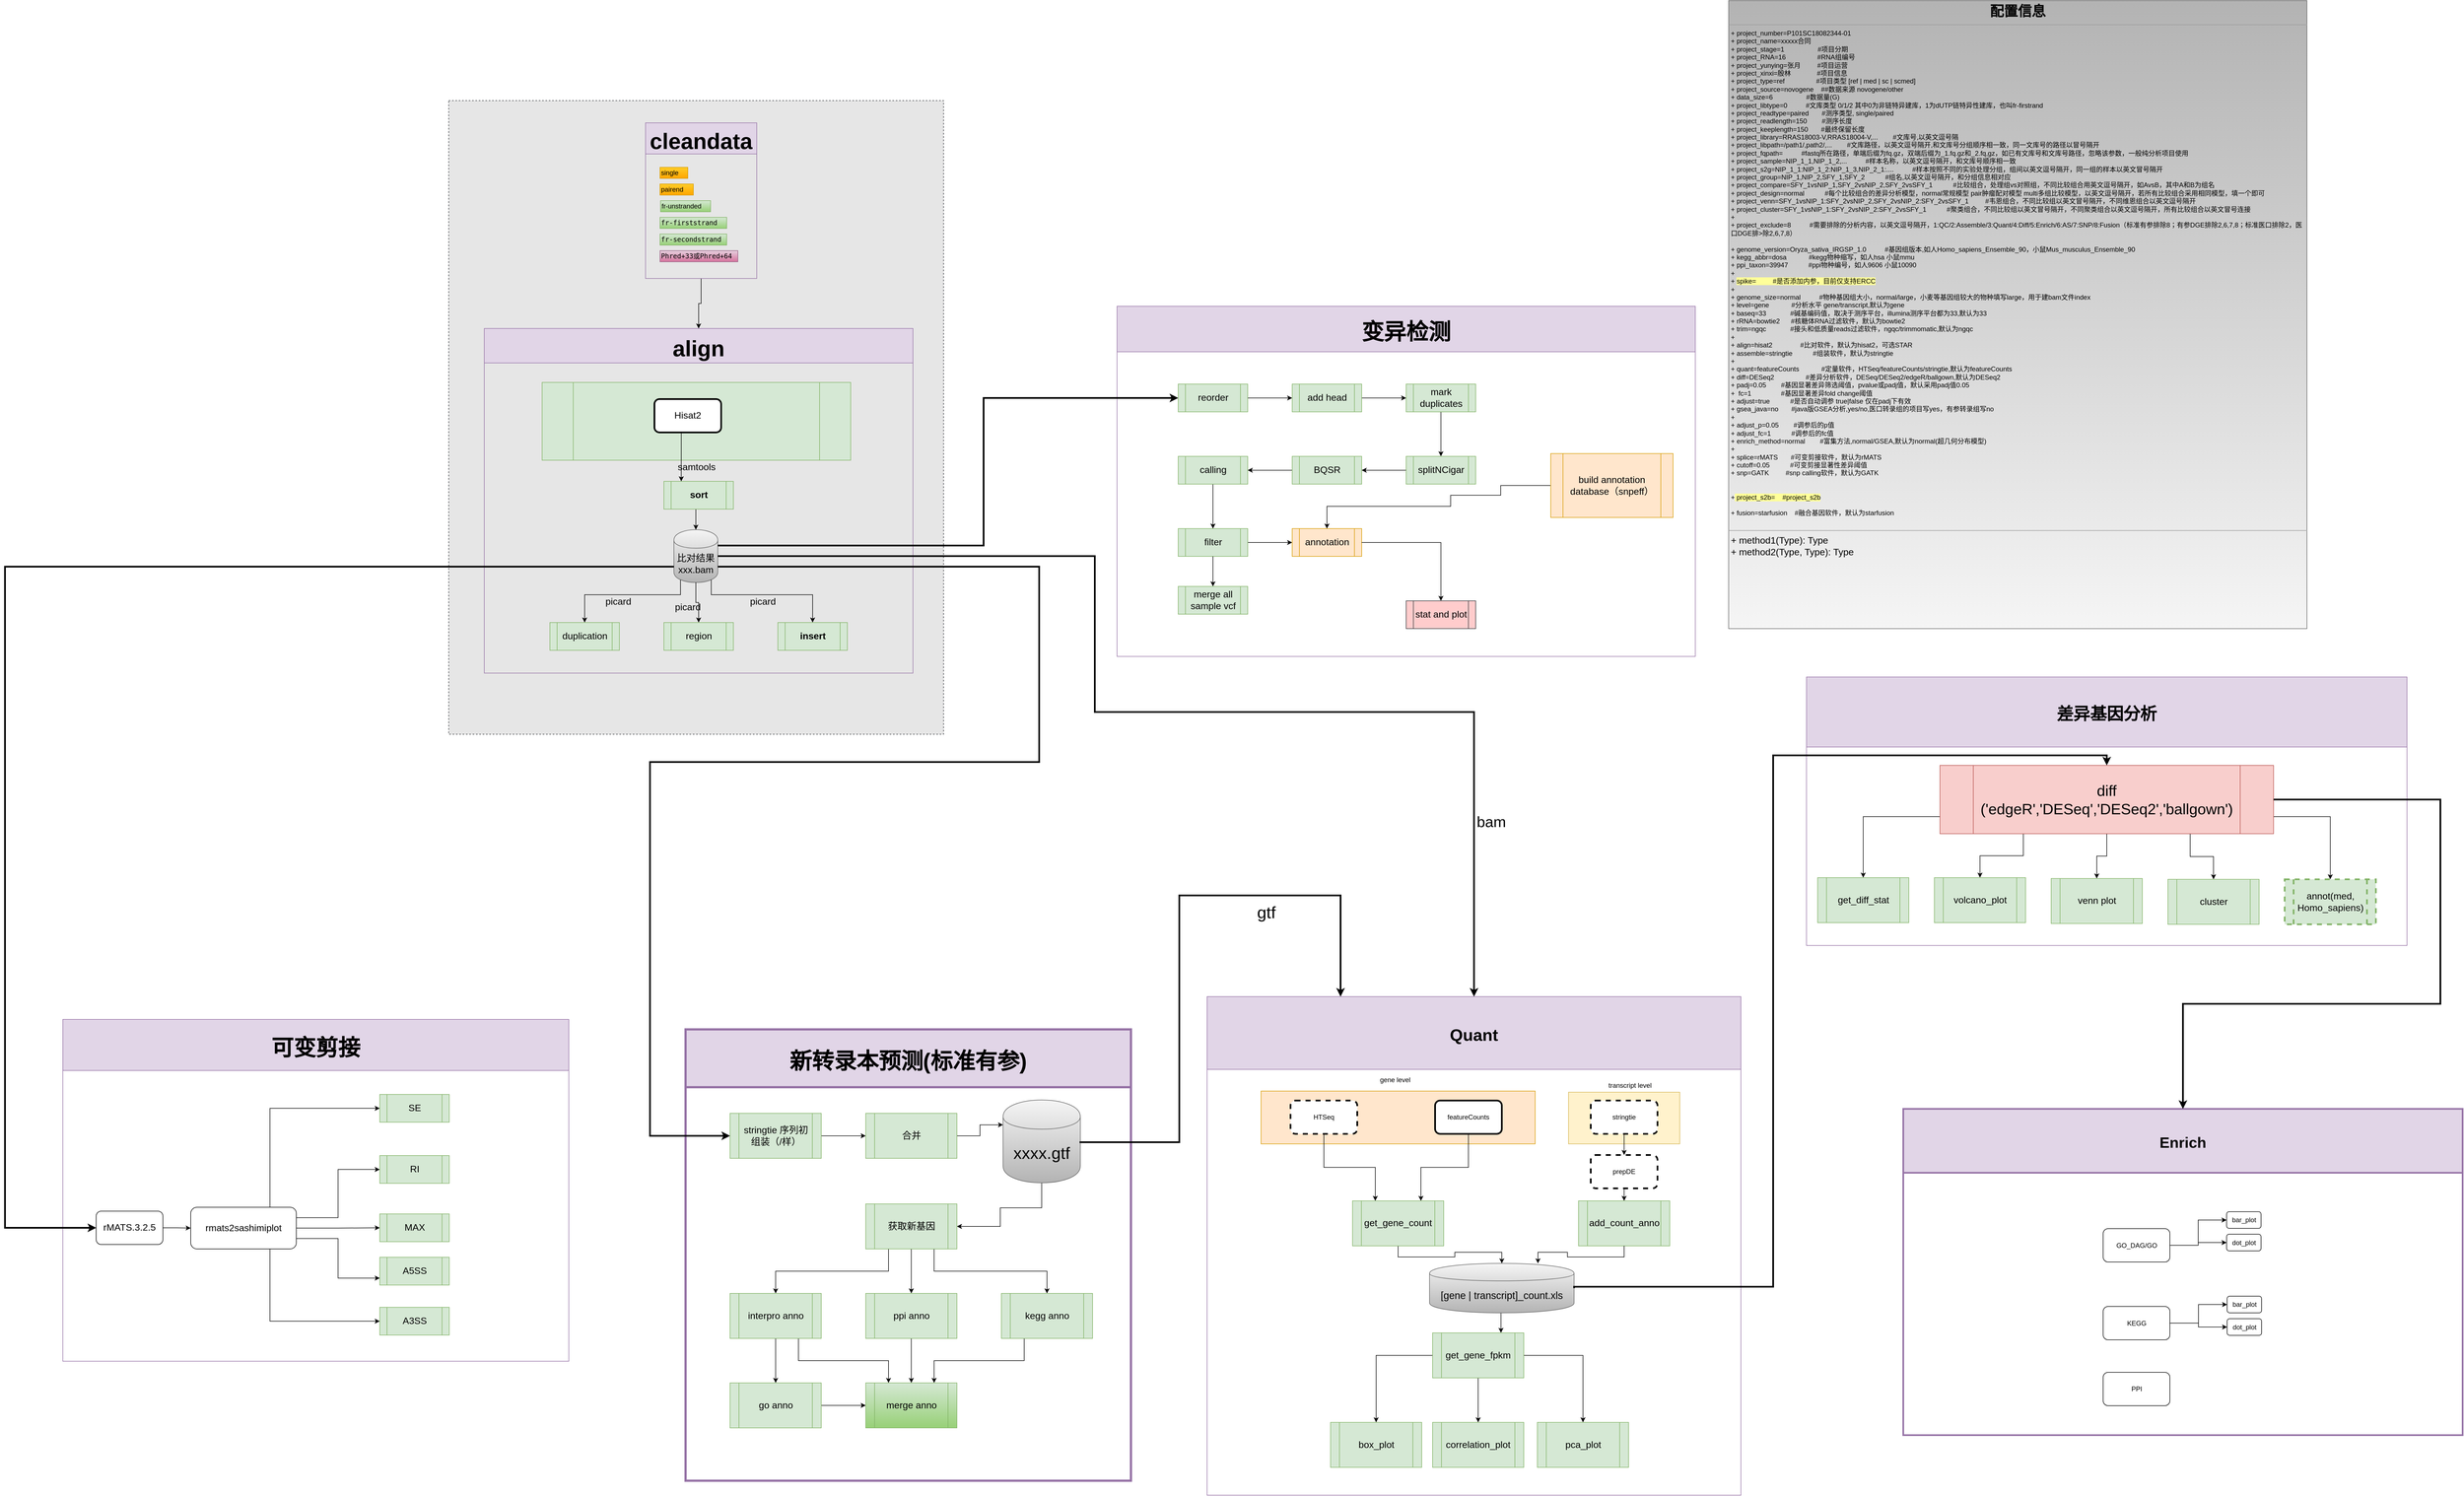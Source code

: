 <mxfile version="10.5.9" type="github"><diagram id="qJK_1whgz8t-Mze8gt8J" name="第 1 页"><mxGraphModel dx="1394" dy="744" grid="1" gridSize="10" guides="1" tooltips="1" connect="1" arrows="1" fold="1" page="1" pageScale="1" pageWidth="583" pageHeight="413" math="0" shadow="0"><root><mxCell id="0"/><mxCell id="1" parent="0"/><mxCell id="h_YGdEFVymTIbvQHYMup-1" value="" style="rounded=0;whiteSpace=wrap;html=1;dashed=1;fontSize=17;fillColor=#E6E6E6;strokeColor=#36393d;" vertex="1" parent="1"><mxGeometry x="998" y="270" width="890" height="1140" as="geometry"/></mxCell><mxCell id="h_YGdEFVymTIbvQHYMup-2" value="" style="edgeStyle=orthogonalEdgeStyle;rounded=0;html=1;jettySize=auto;orthogonalLoop=1;fontSize=20;" edge="1" parent="1" source="h_YGdEFVymTIbvQHYMup-4" target="h_YGdEFVymTIbvQHYMup-10"><mxGeometry relative="1" as="geometry"/></mxCell><mxCell id="h_YGdEFVymTIbvQHYMup-4" value="cleandata" style="swimlane;fillColor=#e1d5e7;strokeColor=#9673a6;fontSize=40;startSize=56;" vertex="1" parent="1"><mxGeometry x="1352" y="310" width="200" height="280" as="geometry"><mxRectangle x="314" y="40" width="80" height="23" as="alternateBounds"/></mxGeometry></mxCell><mxCell id="h_YGdEFVymTIbvQHYMup-5" value="single" style="text;html=1;resizable=0;points=[];autosize=1;align=left;verticalAlign=top;spacingTop=-4;fillColor=#ffcd28;strokeColor=#d79b00;gradientColor=#ffa500;" vertex="1" parent="h_YGdEFVymTIbvQHYMup-4"><mxGeometry x="26" y="80" width="50" height="20" as="geometry"/></mxCell><mxCell id="h_YGdEFVymTIbvQHYMup-6" value="pairend" style="text;html=1;resizable=0;points=[];autosize=1;align=left;verticalAlign=top;spacingTop=-4;fillColor=#ffcd28;strokeColor=#d79b00;gradientColor=#ffa500;" vertex="1" parent="h_YGdEFVymTIbvQHYMup-4"><mxGeometry x="26" y="110" width="60" height="20" as="geometry"/></mxCell><mxCell id="h_YGdEFVymTIbvQHYMup-7" value="&lt;code&gt;&lt;span&gt;fr&lt;/span&gt;&lt;span&gt;-&lt;/span&gt;&lt;span&gt;firststrand&lt;/span&gt;&lt;/code&gt;" style="text;html=1;resizable=0;points=[];autosize=1;align=left;verticalAlign=top;spacingTop=-4;fillColor=#d5e8d4;strokeColor=#82b366;gradientColor=#97d077;" vertex="1" parent="h_YGdEFVymTIbvQHYMup-4"><mxGeometry x="26" y="170" width="120" height="20" as="geometry"/></mxCell><mxCell id="h_YGdEFVymTIbvQHYMup-8" value="&lt;code&gt;&lt;span&gt;fr&lt;/span&gt;&lt;span&gt;-&lt;/span&gt;&lt;span&gt;secondstrand&lt;/span&gt;&lt;/code&gt;" style="text;html=1;resizable=0;points=[];autosize=1;align=left;verticalAlign=top;spacingTop=-4;fillColor=#d5e8d4;strokeColor=#82b366;gradientColor=#97d077;" vertex="1" parent="h_YGdEFVymTIbvQHYMup-4"><mxGeometry x="26" y="200" width="120" height="20" as="geometry"/></mxCell><mxCell id="h_YGdEFVymTIbvQHYMup-9" value="&lt;code&gt;&lt;span&gt;&lt;/span&gt;&lt;span&gt;Phred+33或Phred+64&lt;/span&gt;&lt;span&gt;&lt;/span&gt;&lt;/code&gt;" style="text;html=1;resizable=0;points=[];autosize=1;align=left;verticalAlign=top;spacingTop=-4;fillColor=#e6d0de;strokeColor=#996185;gradientColor=#d5739d;" vertex="1" parent="h_YGdEFVymTIbvQHYMup-4"><mxGeometry x="26" y="230" width="140" height="20" as="geometry"/></mxCell><mxCell id="h_YGdEFVymTIbvQHYMup-10" value="align" style="swimlane;fillColor=#e1d5e7;strokeColor=#9673a6;fontSize=40;startSize=62;" vertex="1" parent="1"><mxGeometry x="1062" y="680" width="771" height="620" as="geometry"><mxRectangle x="314" y="40" width="80" height="23" as="alternateBounds"/></mxGeometry></mxCell><mxCell id="h_YGdEFVymTIbvQHYMup-11" value="" style="shape=process;whiteSpace=wrap;html=1;fontSize=17;fillColor=#d5e8d4;strokeColor=#82b366;" vertex="1" parent="h_YGdEFVymTIbvQHYMup-10"><mxGeometry x="104" y="97" width="555" height="140" as="geometry"/></mxCell><mxCell id="h_YGdEFVymTIbvQHYMup-12" value="Hisat2" style="rounded=1;whiteSpace=wrap;html=1;fontSize=17;strokeWidth=3;" vertex="1" parent="h_YGdEFVymTIbvQHYMup-10"><mxGeometry x="306" y="127" width="120" height="60" as="geometry"/></mxCell><mxCell id="h_YGdEFVymTIbvQHYMup-14" value="&lt;div&gt;比对结果&lt;/div&gt;&lt;div&gt;xxx.bam&lt;/div&gt;" style="shape=cylinder;whiteSpace=wrap;html=1;boundedLbl=1;fontSize=17;fillColor=#f5f5f5;strokeColor=#666666;gradientColor=#b3b3b3;" vertex="1" parent="h_YGdEFVymTIbvQHYMup-10"><mxGeometry x="341" y="362" width="79" height="95" as="geometry"/></mxCell><mxCell id="h_YGdEFVymTIbvQHYMup-15" style="edgeStyle=orthogonalEdgeStyle;rounded=0;html=1;exitX=0.15;exitY=0.95;entryX=0.5;entryY=0;jettySize=auto;orthogonalLoop=1;fontSize=17;exitPerimeter=0;" edge="1" parent="h_YGdEFVymTIbvQHYMup-10" source="h_YGdEFVymTIbvQHYMup-14" target="h_YGdEFVymTIbvQHYMup-18"><mxGeometry relative="1" as="geometry"><mxPoint x="351.571" y="479.143" as="sourcePoint"/><Array as="points"><mxPoint x="353" y="479"/><mxPoint x="180" y="479"/></Array></mxGeometry></mxCell><mxCell id="h_YGdEFVymTIbvQHYMup-16" style="edgeStyle=orthogonalEdgeStyle;rounded=0;html=1;exitX=0.5;exitY=1;entryX=0.5;entryY=0;jettySize=auto;orthogonalLoop=1;fontSize=17;" edge="1" parent="h_YGdEFVymTIbvQHYMup-10" source="h_YGdEFVymTIbvQHYMup-14" target="h_YGdEFVymTIbvQHYMup-19"><mxGeometry relative="1" as="geometry"><mxPoint x="383" y="479.143" as="sourcePoint"/><Array as="points"><mxPoint x="381" y="493"/><mxPoint x="385" y="493"/></Array></mxGeometry></mxCell><mxCell id="h_YGdEFVymTIbvQHYMup-17" style="edgeStyle=orthogonalEdgeStyle;rounded=0;html=1;exitX=0.85;exitY=0.95;entryX=0.5;entryY=0;jettySize=auto;orthogonalLoop=1;fontSize=17;exitPerimeter=0;" edge="1" parent="h_YGdEFVymTIbvQHYMup-10" source="h_YGdEFVymTIbvQHYMup-14" target="h_YGdEFVymTIbvQHYMup-20"><mxGeometry relative="1" as="geometry"><mxPoint x="414.429" y="479.143" as="sourcePoint"/><Array as="points"><mxPoint x="409" y="479"/><mxPoint x="590" y="479"/></Array></mxGeometry></mxCell><mxCell id="h_YGdEFVymTIbvQHYMup-18" value="duplication" style="shape=process;whiteSpace=wrap;html=1;fontSize=17;fillColor=#d5e8d4;strokeColor=#82b366;" vertex="1" parent="h_YGdEFVymTIbvQHYMup-10"><mxGeometry x="118" y="529" width="125" height="50" as="geometry"/></mxCell><mxCell id="h_YGdEFVymTIbvQHYMup-19" value="region" style="shape=process;whiteSpace=wrap;html=1;fontSize=17;fillColor=#d5e8d4;strokeColor=#82b366;" vertex="1" parent="h_YGdEFVymTIbvQHYMup-10"><mxGeometry x="323" y="529" width="125" height="50" as="geometry"/></mxCell><mxCell id="h_YGdEFVymTIbvQHYMup-20" value="insert" style="shape=process;whiteSpace=wrap;html=1;fontSize=17;fillColor=#d5e8d4;strokeColor=#82b366;fontStyle=1" vertex="1" parent="h_YGdEFVymTIbvQHYMup-10"><mxGeometry x="528" y="529" width="125" height="50" as="geometry"/></mxCell><mxCell id="h_YGdEFVymTIbvQHYMup-21" value="picard" style="text;html=1;resizable=0;points=[];autosize=1;align=left;verticalAlign=top;spacingTop=-4;fontSize=17;" vertex="1" parent="h_YGdEFVymTIbvQHYMup-10"><mxGeometry x="341" y="489" width="60" height="20" as="geometry"/></mxCell><mxCell id="h_YGdEFVymTIbvQHYMup-22" value="picard" style="text;html=1;resizable=0;points=[];autosize=1;align=left;verticalAlign=top;spacingTop=-4;fontSize=17;" vertex="1" parent="h_YGdEFVymTIbvQHYMup-10"><mxGeometry x="476" y="479" width="60" height="20" as="geometry"/></mxCell><mxCell id="h_YGdEFVymTIbvQHYMup-23" value="&lt;p style=&quot;margin: 0px ; margin-top: 4px ; text-align: center&quot;&gt;&lt;font size=&quot;1&quot;&gt;&lt;b style=&quot;font-size: 25px&quot;&gt;配置信息&lt;/b&gt;&lt;/font&gt;&lt;br&gt;&lt;/p&gt;&lt;hr size=&quot;1&quot;&gt;&lt;p style=&quot;margin: 0px 0px 0px 4px ; font-size: 12px&quot;&gt;&lt;font style=&quot;font-size: 12px&quot;&gt;+ project_number=P101SC18082344-01&lt;br&gt;&lt;/font&gt;&lt;/p&gt;&lt;p style=&quot;margin: 0px 0px 0px 4px ; font-size: 12px&quot;&gt;&lt;font style=&quot;font-size: 12px&quot;&gt;+ project_name=xxxxx合同&lt;/font&gt;&lt;/p&gt;&lt;p style=&quot;margin: 0px 0px 0px 4px ; font-size: 12px&quot;&gt;&lt;font style=&quot;font-size: 12px&quot;&gt;+ project_stage=1 &amp;nbsp; &amp;nbsp; &amp;nbsp; &amp;nbsp; &amp;nbsp; &amp;nbsp; &amp;nbsp; &amp;nbsp;&amp;nbsp; #项目分期&lt;/font&gt;&lt;/p&gt;&lt;p style=&quot;margin: 0px 0px 0px 4px ; font-size: 12px&quot;&gt;&lt;font style=&quot;font-size: 12px&quot;&gt;+ project_RNA=16 &amp;nbsp; &amp;nbsp; &amp;nbsp; &amp;nbsp; &amp;nbsp; &amp;nbsp; &amp;nbsp;&amp;nbsp;&amp;nbsp; #RNA组编号&lt;/font&gt;&lt;/p&gt;&lt;p style=&quot;margin: 0px 0px 0px 4px ; font-size: 12px&quot;&gt;&lt;font style=&quot;font-size: 12px&quot;&gt;+ project_yunying=张月&amp;nbsp;&amp;nbsp; &amp;nbsp; &amp;nbsp;&amp;nbsp;&amp;nbsp; #项目运营&lt;/font&gt;&lt;/p&gt;&lt;p style=&quot;margin: 0px 0px 0px 4px ; font-size: 12px&quot;&gt;&lt;font style=&quot;font-size: 12px&quot;&gt;+ project_xinxi=殷林&amp;nbsp;&amp;nbsp;&amp;nbsp;&amp;nbsp;&amp;nbsp; &amp;nbsp; &amp;nbsp; &amp;nbsp;&amp;nbsp;&amp;nbsp; #项目信息&lt;/font&gt;&lt;/p&gt;&lt;p style=&quot;margin: 0px 0px 0px 4px ; font-size: 12px&quot;&gt;&lt;font style=&quot;font-size: 12px&quot;&gt;+ project_type=ref&amp;nbsp;&amp;nbsp;&amp;nbsp;&amp;nbsp; &amp;nbsp; &amp;nbsp; &amp;nbsp; &amp;nbsp; &amp;nbsp; &amp;nbsp; #项目类型 [ref | med | sc | scmed]&lt;/font&gt;&lt;/p&gt;&lt;p style=&quot;margin: 0px 0px 0px 4px ; font-size: 12px&quot;&gt;&lt;font style=&quot;font-size: 12px&quot;&gt;+ project_source=novogene&amp;nbsp;&amp;nbsp;&amp;nbsp; ##数据来源 novogene/other&lt;/font&gt;&lt;/p&gt;&lt;p style=&quot;margin: 0px 0px 0px 4px ; font-size: 12px&quot;&gt;&lt;font style=&quot;font-size: 12px&quot;&gt;+ data_size=6&amp;nbsp;&amp;nbsp;&amp;nbsp;&amp;nbsp;&amp;nbsp;&amp;nbsp;&amp;nbsp;&amp;nbsp;&amp;nbsp;&amp;nbsp;&amp;nbsp;&amp;nbsp;&amp;nbsp;&amp;nbsp;&amp;nbsp;&amp;nbsp;&amp;nbsp; #数据量(G)&lt;/font&gt;&lt;/p&gt;&lt;p style=&quot;margin: 0px 0px 0px 4px ; font-size: 12px&quot;&gt;&lt;font style=&quot;font-size: 12px&quot;&gt;+ project_libtype=0&amp;nbsp; &amp;nbsp; &amp;nbsp; &amp;nbsp; &amp;nbsp; #文库类型 0/1/2 其中0为非链特异建库，1为dUTP链特异性建库，也叫fr-firstrand&lt;br&gt;&lt;/font&gt;&lt;/p&gt;&lt;p style=&quot;margin: 0px 0px 0px 4px ; font-size: 12px&quot;&gt;&lt;font style=&quot;font-size: 12px&quot;&gt;+ project_readtype=paired&amp;nbsp; &amp;nbsp;&amp;nbsp; &amp;nbsp; #测序类型, single/paired&lt;/font&gt;&lt;/p&gt;&lt;p style=&quot;margin: 0px 0px 0px 4px ; font-size: 12px&quot;&gt;&lt;font style=&quot;font-size: 12px&quot;&gt;+ project_readlength=150&amp;nbsp;&amp;nbsp;&amp;nbsp;&amp;nbsp; &amp;nbsp;&amp;nbsp; #测序长度&lt;/font&gt;&lt;/p&gt;&lt;p style=&quot;margin: 0px 0px 0px 4px ; font-size: 12px&quot;&gt;&lt;font style=&quot;font-size: 12px&quot;&gt;+ project_keeplength=150&amp;nbsp;&amp;nbsp;&amp;nbsp;&amp;nbsp;&amp;nbsp;&amp;nbsp; #最终保留长度&lt;br&gt;&lt;/font&gt;&lt;/p&gt;&lt;p style=&quot;margin: 0px 0px 0px 4px ; font-size: 12px&quot;&gt;&lt;font style=&quot;font-size: 12px&quot;&gt;+ project_library=RRAS18003-V,RRAS18004-V,...&amp;nbsp; &amp;nbsp; &amp;nbsp; &amp;nbsp; #文库号,以英文逗号隔&lt;/font&gt;&lt;/p&gt;&lt;p style=&quot;margin: 0px 0px 0px 4px ; font-size: 12px&quot;&gt;&lt;font style=&quot;font-size: 12px&quot;&gt;+ project_libpath=/path1/,path2/,...&amp;nbsp;&amp;nbsp;&amp;nbsp; &amp;nbsp; &amp;nbsp; #文库路径，以英文逗号隔开,和文库号分组顺序相一致，同一文库号的路径以冒号隔开&lt;/font&gt;&lt;/p&gt;&lt;p style=&quot;margin: 0px 0px 0px 4px ; font-size: 12px&quot;&gt;&lt;font style=&quot;font-size: 12px&quot;&gt;+ project_fqpath=&amp;nbsp;&amp;nbsp; &amp;nbsp; &amp;nbsp; &amp;nbsp;&amp;nbsp; #fastq所在路径，单端后缀为fq.gz，双端后缀为_1.fq.gz和_2.fq,gz，如已有文库号和文库号路径，忽略该参数，一般纯分析项目使用&lt;/font&gt;&lt;/p&gt;&lt;p style=&quot;margin: 0px 0px 0px 4px ; font-size: 12px&quot;&gt;&lt;font style=&quot;font-size: 12px&quot;&gt;+ project_sample=NIP_1_1,NIP_1_2,... &amp;nbsp; &amp;nbsp; &amp;nbsp;&amp;nbsp; &amp;nbsp; #样本名称，以英文逗号隔开，和文库号顺序相一致&lt;/font&gt;&lt;/p&gt;&lt;p style=&quot;margin: 0px 0px 0px 4px ; font-size: 12px&quot;&gt;&lt;font style=&quot;font-size: 12px&quot;&gt;+ project_s2g=NIP_1_1:NIP_1_2:NIP_1_3,NIP_2_1:.... &amp;nbsp; &amp;nbsp; &amp;nbsp;&amp;nbsp; &amp;nbsp; #样本按照不同的实验处理分组，组间以英文逗号隔开，同一组的样本以英文冒号隔开&lt;/font&gt;&lt;/p&gt;&lt;p style=&quot;margin: 0px 0px 0px 4px ; font-size: 12px&quot;&gt;&lt;font style=&quot;font-size: 12px&quot;&gt;+ project_group=NIP_1,NIP_2,SFY_1,SFY_2&amp;nbsp; &amp;nbsp; &amp;nbsp; &amp;nbsp; &amp;nbsp;&amp;nbsp; #组名,以英文逗号隔开，和分组信息相对应&lt;/font&gt;&lt;/p&gt;&lt;p style=&quot;margin: 0px 0px 0px 4px ; font-size: 12px&quot;&gt;&lt;font style=&quot;font-size: 12px&quot;&gt;+ project_compare=SFY_1vsNIP_1,SFY_2vsNIP_2,SFY_2vsSFY_1&amp;nbsp; &amp;nbsp; &amp;nbsp; &amp;nbsp;&amp;nbsp; &amp;nbsp; #比较组合，处理组vs对照组，不同比较组合用英文逗号隔开，如AvsB，其中A和B为组名&lt;/font&gt;&lt;/p&gt;&lt;p style=&quot;margin: 0px 0px 0px 4px ; font-size: 12px&quot;&gt;&lt;font style=&quot;font-size: 12px&quot;&gt;+ project_design=normal&amp;nbsp;&amp;nbsp;&amp;nbsp; &amp;nbsp; &amp;nbsp;&amp;nbsp; &amp;nbsp; #每个比较组合的差异分析模型，normal常规模型 pair肿瘤配对模型 multi多组比较模型，以英文逗号隔开，若所有比较组合采用相同模型，填一个即可&lt;br&gt;&lt;/font&gt;&lt;/p&gt;&lt;p style=&quot;margin: 0px 0px 0px 4px ; font-size: 12px&quot;&gt;&lt;font style=&quot;font-size: 12px&quot;&gt;+ project_venn=SFY_1vsNIP_1:SFY_2vsNIP_2,SFY_2vsNIP_2:SFY_2vsSFY_1 &amp;nbsp;&amp;nbsp; &amp;nbsp;&amp;nbsp;&amp;nbsp;&amp;nbsp; #韦恩组合，不同比较组以英文冒号隔开，不同维恩组合以英文逗号隔开&lt;/font&gt;&lt;/p&gt;&lt;p style=&quot;margin: 0px 0px 0px 4px ; font-size: 12px&quot;&gt;&lt;font style=&quot;font-size: 12px&quot;&gt;+ project_cluster=SFY_1vsNIP_1:SFY_2vsNIP_2:SFY_2vsSFY_1&amp;nbsp;&amp;nbsp;&amp;nbsp;&amp;nbsp;&amp;nbsp;&amp;nbsp;&amp;nbsp;&amp;nbsp;&amp;nbsp;&amp;nbsp; #聚类组合，不同比较组以英文冒号隔开，不同聚类组合以英文逗号隔开，所有比较组合以英文冒号连接&lt;/font&gt;&lt;/p&gt;&lt;p style=&quot;margin: 0px 0px 0px 4px ; font-size: 12px&quot;&gt;&lt;font style=&quot;font-size: 12px&quot;&gt;+ &lt;br&gt;&lt;/font&gt;&lt;/p&gt;&lt;p style=&quot;margin: 0px 0px 0px 4px ; font-size: 12px&quot;&gt;&lt;font style=&quot;font-size: 12px&quot;&gt;+ project_exclude=8&amp;nbsp;&amp;nbsp;&amp;nbsp;&amp;nbsp; &amp;nbsp; &amp;nbsp;&amp;nbsp; #需要排除的分析内容，以英文逗号隔开，1:QC/2:Assemble/3:Quant/4:Diff/5:Enrich/6:AS/7:SNP/8:Fusion（标准有参排除8；有参DGE排除2,6,7,8；标准医口排除2，医口DGE排&amp;gt;除2,6,7,8）&lt;/font&gt;&lt;/p&gt;&lt;p style=&quot;margin: 0px 0px 0px 4px ; font-size: 12px&quot;&gt;&lt;font style=&quot;font-size: 12px&quot;&gt;&lt;br&gt;&lt;/font&gt;&lt;/p&gt;&lt;p style=&quot;margin: 0px 0px 0px 4px ; font-size: 12px&quot;&gt;&lt;font style=&quot;font-size: 12px&quot;&gt;+ genome_version=Oryza_sativa_IRGSP_1.0&amp;nbsp;&amp;nbsp;&amp;nbsp; &amp;nbsp; &amp;nbsp; &amp;nbsp; #基因组版本,如人Homo_sapiens_Ensemble_90，小鼠Mus_musculus_Ensemble_90&lt;/font&gt;&lt;/p&gt;&lt;p style=&quot;margin: 0px 0px 0px 4px ; font-size: 12px&quot;&gt;&lt;font style=&quot;font-size: 12px&quot;&gt;+ kegg_abbr=dosa&amp;nbsp;&amp;nbsp;&amp;nbsp;&amp;nbsp;&amp;nbsp;&amp;nbsp;&amp;nbsp;&amp;nbsp;&amp;nbsp;&amp;nbsp;&amp;nbsp; #kegg物种缩写，如人hsa 小鼠mmu&lt;/font&gt;&lt;/p&gt;&lt;p style=&quot;margin: 0px 0px 0px 4px ; font-size: 12px&quot;&gt;&lt;font style=&quot;font-size: 12px&quot;&gt;+ ppi_taxon=39947&amp;nbsp;&amp;nbsp;&amp;nbsp;&amp;nbsp;&amp;nbsp;&amp;nbsp;&amp;nbsp;&amp;nbsp;&amp;nbsp;&amp;nbsp; #ppi物种编号，如人9606 小鼠10090&lt;/font&gt;&lt;/p&gt;&lt;p style=&quot;margin: 0px 0px 0px 4px ; font-size: 12px&quot;&gt;&lt;font style=&quot;font-size: 12px&quot;&gt;+ &lt;br&gt;&lt;/font&gt;&lt;/p&gt;&lt;p style=&quot;margin: 0px 0px 0px 4px ; font-size: 12px&quot;&gt;&lt;font style=&quot;font-size: 12px&quot;&gt;+ &lt;span style=&quot;background-color: rgb(255 , 255 , 153)&quot;&gt;spike=&amp;nbsp;&amp;nbsp;&amp;nbsp;&amp;nbsp;&amp;nbsp;&amp;nbsp;&amp;nbsp;&amp;nbsp; #是否添加内参，目前仅支持ERCC&lt;/span&gt;&lt;/font&gt;&lt;/p&gt;&lt;p style=&quot;margin: 0px 0px 0px 4px ; font-size: 12px&quot;&gt;&lt;font style=&quot;font-size: 12px&quot;&gt;+&lt;/font&gt;&lt;/p&gt;&lt;p style=&quot;margin: 0px 0px 0px 4px ; font-size: 12px&quot;&gt;&lt;font style=&quot;font-size: 12px&quot;&gt;+ genome_size=normal&amp;nbsp;&amp;nbsp;&amp;nbsp;&amp;nbsp;&amp;nbsp;&amp;nbsp;&amp;nbsp;&amp;nbsp;&amp;nbsp; #物种基因组大小，normal/large，小麦等基因组较大的物种填写large，用于建bam文件index&lt;/font&gt;&lt;/p&gt;&lt;p style=&quot;margin: 0px 0px 0px 4px ; font-size: 12px&quot;&gt;&lt;font style=&quot;font-size: 12px&quot;&gt;+ level=gene&amp;nbsp;&amp;nbsp;&amp;nbsp;&amp;nbsp;&amp;nbsp;&amp;nbsp;&amp;nbsp;&amp;nbsp;&amp;nbsp;&amp;nbsp;&amp;nbsp; #分析水平 gene/transcript,默认为gene&lt;br&gt;&lt;/font&gt;&lt;/p&gt;&lt;p style=&quot;margin: 0px 0px 0px 4px ; font-size: 12px&quot;&gt;&lt;font style=&quot;font-size: 12px&quot;&gt;+ baseq=33&amp;nbsp;&amp;nbsp;&amp;nbsp;&amp;nbsp;&amp;nbsp;&amp;nbsp;&amp;nbsp;&amp;nbsp;&amp;nbsp;&amp;nbsp;&amp;nbsp;&amp;nbsp; #碱基编码值，取决于测序平台，illumina测序平台都为33,默认为33&lt;/font&gt;&lt;/p&gt;&lt;p style=&quot;margin: 0px 0px 0px 4px ; font-size: 12px&quot;&gt;&lt;font style=&quot;font-size: 12px&quot;&gt;+ rRNA=bowtie2&amp;nbsp;&amp;nbsp;&amp;nbsp;&amp;nbsp;&amp;nbsp; #核糖体RNA过滤软件，默认为bowtie2&lt;/font&gt;&lt;/p&gt;&lt;p style=&quot;margin: 0px 0px 0px 4px ; font-size: 12px&quot;&gt;&lt;font style=&quot;font-size: 12px&quot;&gt;+ trim=ngqc&amp;nbsp;&amp;nbsp;&amp;nbsp;&amp;nbsp;&amp;nbsp;&amp;nbsp;&amp;nbsp;&amp;nbsp;&amp;nbsp;&amp;nbsp;&amp;nbsp;&amp;nbsp; #接头和低质量reads过滤软件，ngqc/trimmomatic,默认为ngqc&lt;/font&gt;&lt;/p&gt;&lt;p style=&quot;margin: 0px 0px 0px 4px ; font-size: 12px&quot;&gt;&lt;font style=&quot;font-size: 12px&quot;&gt;+&amp;nbsp; &lt;br&gt;&lt;/font&gt;&lt;/p&gt;&lt;p style=&quot;margin: 0px 0px 0px 4px ; font-size: 12px&quot;&gt;&lt;font style=&quot;font-size: 12px&quot;&gt;+ align=hisat2&amp;nbsp;&amp;nbsp;&amp;nbsp;&amp;nbsp;&amp;nbsp;&amp;nbsp;&amp;nbsp;&amp;nbsp;&amp;nbsp;&amp;nbsp;&amp;nbsp;&amp;nbsp;&amp;nbsp;&amp;nbsp; #比对软件，默认为hisat2，可选STAR&lt;/font&gt;&lt;/p&gt;&lt;p style=&quot;margin: 0px 0px 0px 4px ; font-size: 12px&quot;&gt;&lt;font style=&quot;font-size: 12px&quot;&gt;+ assemble=stringtie&amp;nbsp;&amp;nbsp;&amp;nbsp; &amp;nbsp; &amp;nbsp; &amp;nbsp;&amp;nbsp; #组装软件，默认为stringtie&lt;/font&gt;&lt;/p&gt;&lt;p style=&quot;margin: 0px 0px 0px 4px ; font-size: 12px&quot;&gt;&lt;font style=&quot;font-size: 12px&quot;&gt;+&lt;/font&gt;&lt;/p&gt;&lt;p style=&quot;margin: 0px 0px 0px 4px ; font-size: 12px&quot;&gt;&lt;font style=&quot;font-size: 12px&quot;&gt;+ quant=featureCounts&amp;nbsp;&amp;nbsp;&amp;nbsp;&amp;nbsp; &amp;nbsp; &amp;nbsp; &amp;nbsp;&amp;nbsp; #定量软件，HTSeq/featureCounts/stringtie,默认为featureCounts&lt;br&gt;&lt;/font&gt;&lt;/p&gt;&lt;p style=&quot;margin: 0px 0px 0px 4px ; font-size: 12px&quot;&gt;&lt;font style=&quot;font-size: 12px&quot;&gt;+ diff=DESeq2&amp;nbsp;&amp;nbsp;&amp;nbsp;&amp;nbsp;&amp;nbsp;&amp;nbsp;&amp;nbsp;&amp;nbsp;&amp;nbsp;&amp;nbsp;&amp;nbsp;&amp;nbsp;&amp;nbsp;&amp;nbsp;&amp;nbsp;&amp;nbsp; #差异分析软件，DESeq/DESeq2/edgeR/ballgown,默认为DESeq2&lt;br&gt;&lt;/font&gt;&lt;/p&gt;&lt;p style=&quot;margin: 0px 0px 0px 4px ; font-size: 12px&quot;&gt;&lt;font style=&quot;font-size: 12px&quot;&gt;+ padj=0.05&amp;nbsp;&amp;nbsp;&amp;nbsp;&amp;nbsp;&amp;nbsp;&amp;nbsp;&amp;nbsp; #基因显著差异筛选阈值，pvalue或padj值，默认采用padj值0.05&lt;/font&gt;&lt;/p&gt;&lt;p style=&quot;margin: 0px 0px 0px 4px ; font-size: 12px&quot;&gt;&lt;font style=&quot;font-size: 12px&quot;&gt;+&amp;nbsp; fc=1&amp;nbsp;&amp;nbsp;&amp;nbsp;&amp;nbsp;&amp;nbsp;&amp;nbsp;&amp;nbsp;&amp;nbsp;&amp;nbsp;&amp;nbsp;&amp;nbsp;&amp;nbsp;&amp;nbsp;&amp;nbsp;&amp;nbsp; #基因显著差异fold change阈值&lt;/font&gt;&lt;/p&gt;&lt;p style=&quot;margin: 0px 0px 0px 4px ; font-size: 12px&quot;&gt;&lt;font style=&quot;font-size: 12px&quot;&gt;+ adjust=true&amp;nbsp;&amp;nbsp;&amp;nbsp;&amp;nbsp; &amp;nbsp; &amp;nbsp; &amp;nbsp; #是否自动调参 true|false 仅在padj下有效&lt;/font&gt;&lt;/p&gt;&lt;p style=&quot;margin: 0px 0px 0px 4px ; font-size: 12px&quot;&gt;&lt;font style=&quot;font-size: 12px&quot;&gt;+ gsea_java=no&amp;nbsp;&amp;nbsp;&amp;nbsp;&amp;nbsp;&amp;nbsp;&amp;nbsp; #java版GSEA分析,yes/no,医口转录组的项目写yes，有参转录组写no&lt;/font&gt;&lt;/p&gt;&lt;p style=&quot;margin: 0px 0px 0px 4px ; font-size: 12px&quot;&gt;&lt;font style=&quot;font-size: 12px&quot;&gt;+ &lt;br&gt;&lt;/font&gt;&lt;/p&gt;&lt;p style=&quot;margin: 0px 0px 0px 4px ; font-size: 12px&quot;&gt;&lt;font style=&quot;font-size: 12px&quot;&gt;+ adjust_p=0.05 &amp;nbsp; &amp;nbsp; &amp;nbsp;&amp;nbsp; #调参后的p值&lt;/font&gt;&lt;/p&gt;&lt;p style=&quot;margin: 0px 0px 0px 4px ; font-size: 12px&quot;&gt;&lt;font style=&quot;font-size: 12px&quot;&gt;+ adjust_fc=1&amp;nbsp;&amp;nbsp;&amp;nbsp;&amp;nbsp;&amp;nbsp;&amp;nbsp;&amp;nbsp;&amp;nbsp;&amp;nbsp;&amp;nbsp; #调参后的fc值&lt;br&gt;&lt;/font&gt;&lt;/p&gt;&lt;p style=&quot;margin: 0px 0px 0px 4px ; font-size: 12px&quot;&gt;&lt;font style=&quot;font-size: 12px&quot;&gt;+ enrich_method=normal&amp;nbsp;&amp;nbsp;&amp;nbsp;&amp;nbsp;&amp;nbsp;&amp;nbsp;&amp;nbsp; #富集方法,normal/GSEA,默认为normal(超几何分布模型)&lt;/font&gt;&lt;/p&gt;&lt;p style=&quot;margin: 0px 0px 0px 4px ; font-size: 12px&quot;&gt;&lt;font style=&quot;font-size: 12px&quot;&gt;+ &lt;br&gt;&lt;/font&gt;&lt;/p&gt;&lt;p style=&quot;margin: 0px 0px 0px 4px ; font-size: 12px&quot;&gt;&lt;font style=&quot;font-size: 12px&quot;&gt;+ splice=rMATS&amp;nbsp;&amp;nbsp; &amp;nbsp; &amp;nbsp; #可变剪接软件，默认为rMATS&lt;/font&gt;&lt;/p&gt;&lt;p style=&quot;margin: 0px 0px 0px 4px ; font-size: 12px&quot;&gt;&lt;font style=&quot;font-size: 12px&quot;&gt;+ cutoff=0.05&amp;nbsp;&amp;nbsp;&amp;nbsp;&amp;nbsp;&amp;nbsp;&amp;nbsp;&amp;nbsp;&amp;nbsp;&amp;nbsp;&amp;nbsp; #可变剪接显著性差异阈值&lt;/font&gt;&lt;/p&gt;&lt;p style=&quot;margin: 0px 0px 0px 4px ; font-size: 12px&quot;&gt;&lt;font style=&quot;font-size: 12px&quot;&gt;+ snp=GATK&amp;nbsp;&amp;nbsp;&amp;nbsp;&amp;nbsp;&amp;nbsp;&amp;nbsp;&amp;nbsp;&amp;nbsp; #snp calling软件，默认为GATK&lt;/font&gt;&lt;/p&gt;&lt;p style=&quot;margin: 0px 0px 0px 4px ; font-size: 12px&quot;&gt;&lt;font style=&quot;font-size: 12px&quot;&gt;&lt;br&gt;&lt;/font&gt;&lt;/p&gt;&lt;p style=&quot;margin: 0px 0px 0px 4px ; font-size: 12px&quot;&gt;&lt;font style=&quot;font-size: 12px&quot;&gt;&lt;br&gt;&lt;/font&gt;&lt;/p&gt;&lt;p style=&quot;margin: 0px 0px 0px 4px ; font-size: 12px&quot;&gt;&lt;font style=&quot;font-size: 12px&quot;&gt;+&lt;span style=&quot;background-color: rgb(255 , 255 , 153)&quot;&gt; project_s2b=&amp;nbsp;&amp;nbsp;&amp;nbsp; #project_s2b&lt;/span&gt;&lt;/font&gt;&lt;/p&gt;&lt;p style=&quot;margin: 0px 0px 0px 4px ; font-size: 12px&quot;&gt;&lt;font style=&quot;font-size: 12px&quot;&gt;&lt;br&gt;&lt;/font&gt;&lt;/p&gt;&lt;p style=&quot;margin: 0px 0px 0px 4px ; font-size: 12px&quot;&gt;&lt;font style=&quot;font-size: 12px&quot;&gt;+ fusion=starfusion&amp;nbsp;&amp;nbsp;&amp;nbsp; #融合基因软件，默认为starfusion&lt;/font&gt;&lt;/p&gt;&lt;p style=&quot;margin: 0px 0px 0px 4px ; font-size: 12px&quot;&gt;&lt;font style=&quot;font-size: 12px&quot;&gt;&lt;br&gt;&lt;/font&gt;&lt;/p&gt;&lt;hr size=&quot;1&quot;&gt;&lt;p style=&quot;margin: 0px ; margin-left: 4px&quot;&gt;+ method1(Type): Type&lt;br&gt;+ method2(Type, Type): Type&lt;/p&gt;" style="verticalAlign=top;align=left;overflow=fill;fontSize=17;fontFamily=Helvetica;html=1;rounded=0;shadow=0;comic=0;labelBackgroundColor=none;strokeColor=#666666;strokeWidth=1;fillColor=#f5f5f5;fontStyle=0;whiteSpace=wrap;spacing=2;spacingTop=0;gradientColor=#b3b3b3;gradientDirection=north;" vertex="1" parent="1"><mxGeometry x="3300" y="90" width="1040" height="1130" as="geometry"/></mxCell><mxCell id="h_YGdEFVymTIbvQHYMup-24" value="picard" style="text;html=1;resizable=0;points=[];autosize=1;align=left;verticalAlign=top;spacingTop=-4;fontSize=17;" vertex="1" parent="1"><mxGeometry x="1278" y="1159" width="60" height="20" as="geometry"/></mxCell><mxCell id="h_YGdEFVymTIbvQHYMup-25" value="samtools" style="text;html=1;resizable=0;points=[];autosize=1;align=left;verticalAlign=top;spacingTop=-4;fontSize=17;" vertex="1" parent="1"><mxGeometry x="1408" y="917" width="80" height="20" as="geometry"/></mxCell><mxCell id="h_YGdEFVymTIbvQHYMup-26" value="fr-unstranded" style="text;html=1;resizable=0;points=[];autosize=1;align=left;verticalAlign=top;spacingTop=-4;fillColor=#d5e8d4;strokeColor=#82b366;gradientColor=#97d077;" vertex="1" parent="1"><mxGeometry x="1379" y="450" width="90" height="20" as="geometry"/></mxCell><mxCell id="h_YGdEFVymTIbvQHYMup-27" value="可变剪接" style="swimlane;fontSize=40;fillColor=#e1d5e7;strokeColor=#9673a6;startSize=92;" vertex="1" parent="1"><mxGeometry x="304" y="1923" width="910" height="615" as="geometry"/></mxCell><mxCell id="h_YGdEFVymTIbvQHYMup-28" value="" style="edgeStyle=orthogonalEdgeStyle;rounded=0;html=1;jettySize=auto;orthogonalLoop=1;fontSize=40;" edge="1" parent="h_YGdEFVymTIbvQHYMup-27" source="h_YGdEFVymTIbvQHYMup-29" target="h_YGdEFVymTIbvQHYMup-35"><mxGeometry relative="1" as="geometry"/></mxCell><mxCell id="h_YGdEFVymTIbvQHYMup-29" value="rMATS.3.2.5" style="rounded=1;whiteSpace=wrap;html=1;fontSize=17;" vertex="1" parent="h_YGdEFVymTIbvQHYMup-27"><mxGeometry x="60" y="345" width="120" height="60" as="geometry"/></mxCell><mxCell id="h_YGdEFVymTIbvQHYMup-30" style="edgeStyle=orthogonalEdgeStyle;rounded=0;html=1;exitX=0.75;exitY=0;entryX=0;entryY=0.5;jettySize=auto;orthogonalLoop=1;fontSize=40;" edge="1" parent="h_YGdEFVymTIbvQHYMup-27" source="h_YGdEFVymTIbvQHYMup-35" target="h_YGdEFVymTIbvQHYMup-37"><mxGeometry relative="1" as="geometry"/></mxCell><mxCell id="h_YGdEFVymTIbvQHYMup-31" style="edgeStyle=orthogonalEdgeStyle;rounded=0;html=1;exitX=1;exitY=0.25;entryX=0;entryY=0.5;jettySize=auto;orthogonalLoop=1;fontSize=40;" edge="1" parent="h_YGdEFVymTIbvQHYMup-27" source="h_YGdEFVymTIbvQHYMup-35" target="h_YGdEFVymTIbvQHYMup-36"><mxGeometry relative="1" as="geometry"/></mxCell><mxCell id="h_YGdEFVymTIbvQHYMup-32" style="edgeStyle=orthogonalEdgeStyle;rounded=0;html=1;exitX=1;exitY=0.5;entryX=0;entryY=0.5;jettySize=auto;orthogonalLoop=1;fontSize=40;" edge="1" parent="h_YGdEFVymTIbvQHYMup-27" source="h_YGdEFVymTIbvQHYMup-35" target="h_YGdEFVymTIbvQHYMup-38"><mxGeometry relative="1" as="geometry"/></mxCell><mxCell id="h_YGdEFVymTIbvQHYMup-33" style="edgeStyle=orthogonalEdgeStyle;rounded=0;html=1;exitX=1;exitY=0.75;entryX=0;entryY=0.75;jettySize=auto;orthogonalLoop=1;fontSize=40;" edge="1" parent="h_YGdEFVymTIbvQHYMup-27" source="h_YGdEFVymTIbvQHYMup-35" target="h_YGdEFVymTIbvQHYMup-39"><mxGeometry relative="1" as="geometry"/></mxCell><mxCell id="h_YGdEFVymTIbvQHYMup-34" style="edgeStyle=orthogonalEdgeStyle;rounded=0;html=1;exitX=0.75;exitY=1;entryX=0;entryY=0.5;jettySize=auto;orthogonalLoop=1;fontSize=40;" edge="1" parent="h_YGdEFVymTIbvQHYMup-27" source="h_YGdEFVymTIbvQHYMup-35" target="h_YGdEFVymTIbvQHYMup-40"><mxGeometry relative="1" as="geometry"/></mxCell><mxCell id="h_YGdEFVymTIbvQHYMup-35" value="rmats2sashimiplot" style="rounded=1;whiteSpace=wrap;html=1;fontSize=17;" vertex="1" parent="h_YGdEFVymTIbvQHYMup-27"><mxGeometry x="230" y="338" width="190" height="75" as="geometry"/></mxCell><mxCell id="h_YGdEFVymTIbvQHYMup-36" value="RI" style="shape=process;whiteSpace=wrap;html=1;fontSize=17;fillColor=#d5e8d4;strokeColor=#82b366;" vertex="1" parent="h_YGdEFVymTIbvQHYMup-27"><mxGeometry x="570" y="245" width="125" height="50" as="geometry"/></mxCell><mxCell id="h_YGdEFVymTIbvQHYMup-37" value="SE" style="shape=process;whiteSpace=wrap;html=1;fontSize=17;fillColor=#d5e8d4;strokeColor=#82b366;" vertex="1" parent="h_YGdEFVymTIbvQHYMup-27"><mxGeometry x="570" y="135" width="125" height="50" as="geometry"/></mxCell><mxCell id="h_YGdEFVymTIbvQHYMup-38" value="MAX" style="shape=process;whiteSpace=wrap;html=1;fontSize=17;fillColor=#d5e8d4;strokeColor=#82b366;" vertex="1" parent="h_YGdEFVymTIbvQHYMup-27"><mxGeometry x="570" y="350" width="125" height="50" as="geometry"/></mxCell><mxCell id="h_YGdEFVymTIbvQHYMup-39" value="A5SS" style="shape=process;whiteSpace=wrap;html=1;fontSize=17;fillColor=#d5e8d4;strokeColor=#82b366;" vertex="1" parent="h_YGdEFVymTIbvQHYMup-27"><mxGeometry x="570" y="428" width="125" height="50" as="geometry"/></mxCell><mxCell id="h_YGdEFVymTIbvQHYMup-40" value="A3SS" style="shape=process;whiteSpace=wrap;html=1;fontSize=17;fillColor=#d5e8d4;strokeColor=#82b366;" vertex="1" parent="h_YGdEFVymTIbvQHYMup-27"><mxGeometry x="570" y="518" width="125" height="50" as="geometry"/></mxCell><mxCell id="h_YGdEFVymTIbvQHYMup-41" style="edgeStyle=orthogonalEdgeStyle;rounded=0;html=1;exitX=0;exitY=0.7;entryX=0;entryY=0.5;jettySize=auto;orthogonalLoop=1;fontSize=40;strokeWidth=3;" edge="1" parent="1" source="h_YGdEFVymTIbvQHYMup-14" target="h_YGdEFVymTIbvQHYMup-29"><mxGeometry relative="1" as="geometry"><mxPoint x="1507.429" y="1094.429" as="sourcePoint"/><Array as="points"><mxPoint x="1403" y="1108"/><mxPoint x="200" y="1108"/><mxPoint x="200" y="2298"/></Array></mxGeometry></mxCell><mxCell id="h_YGdEFVymTIbvQHYMup-49" value="变异检测" style="swimlane;fontSize=40;startSize=82;fillColor=#e1d5e7;strokeColor=#9673a6;" vertex="1" parent="1"><mxGeometry x="2200" y="640" width="1040" height="630" as="geometry"/></mxCell><mxCell id="h_YGdEFVymTIbvQHYMup-50" value="" style="edgeStyle=orthogonalEdgeStyle;rounded=0;html=1;jettySize=auto;orthogonalLoop=1;fontSize=40;" edge="1" parent="h_YGdEFVymTIbvQHYMup-49" source="h_YGdEFVymTIbvQHYMup-51" target="h_YGdEFVymTIbvQHYMup-53"><mxGeometry relative="1" as="geometry"/></mxCell><mxCell id="h_YGdEFVymTIbvQHYMup-51" value="reorder" style="shape=process;whiteSpace=wrap;html=1;fontSize=17;fillColor=#d5e8d4;strokeColor=#82b366;" vertex="1" parent="h_YGdEFVymTIbvQHYMup-49"><mxGeometry x="110" y="140" width="125" height="50" as="geometry"/></mxCell><mxCell id="h_YGdEFVymTIbvQHYMup-52" value="" style="edgeStyle=orthogonalEdgeStyle;rounded=0;html=1;jettySize=auto;orthogonalLoop=1;fontSize=40;" edge="1" parent="h_YGdEFVymTIbvQHYMup-49" source="h_YGdEFVymTIbvQHYMup-53" target="h_YGdEFVymTIbvQHYMup-55"><mxGeometry relative="1" as="geometry"/></mxCell><mxCell id="h_YGdEFVymTIbvQHYMup-53" value="add head" style="shape=process;whiteSpace=wrap;html=1;fontSize=17;fillColor=#d5e8d4;strokeColor=#82b366;" vertex="1" parent="h_YGdEFVymTIbvQHYMup-49"><mxGeometry x="315" y="140" width="125" height="50" as="geometry"/></mxCell><mxCell id="h_YGdEFVymTIbvQHYMup-54" value="" style="edgeStyle=orthogonalEdgeStyle;rounded=0;html=1;jettySize=auto;orthogonalLoop=1;fontSize=40;" edge="1" parent="h_YGdEFVymTIbvQHYMup-49" source="h_YGdEFVymTIbvQHYMup-55" target="h_YGdEFVymTIbvQHYMup-57"><mxGeometry relative="1" as="geometry"/></mxCell><mxCell id="h_YGdEFVymTIbvQHYMup-55" value="mark duplicates" style="shape=process;whiteSpace=wrap;html=1;fontSize=17;fillColor=#d5e8d4;strokeColor=#82b366;" vertex="1" parent="h_YGdEFVymTIbvQHYMup-49"><mxGeometry x="520" y="140" width="125" height="50" as="geometry"/></mxCell><mxCell id="h_YGdEFVymTIbvQHYMup-56" value="" style="edgeStyle=orthogonalEdgeStyle;rounded=0;html=1;jettySize=auto;orthogonalLoop=1;fontSize=40;" edge="1" parent="h_YGdEFVymTIbvQHYMup-49" source="h_YGdEFVymTIbvQHYMup-57" target="h_YGdEFVymTIbvQHYMup-59"><mxGeometry relative="1" as="geometry"/></mxCell><mxCell id="h_YGdEFVymTIbvQHYMup-57" value="splitNCigar" style="shape=process;whiteSpace=wrap;html=1;fontSize=17;fillColor=#d5e8d4;strokeColor=#82b366;" vertex="1" parent="h_YGdEFVymTIbvQHYMup-49"><mxGeometry x="520" y="270" width="125" height="50" as="geometry"/></mxCell><mxCell id="h_YGdEFVymTIbvQHYMup-58" value="" style="edgeStyle=orthogonalEdgeStyle;rounded=0;html=1;jettySize=auto;orthogonalLoop=1;fontSize=40;" edge="1" parent="h_YGdEFVymTIbvQHYMup-49" source="h_YGdEFVymTIbvQHYMup-59" target="h_YGdEFVymTIbvQHYMup-61"><mxGeometry relative="1" as="geometry"/></mxCell><mxCell id="h_YGdEFVymTIbvQHYMup-59" value="BQSR" style="shape=process;whiteSpace=wrap;html=1;fontSize=17;fillColor=#d5e8d4;strokeColor=#82b366;" vertex="1" parent="h_YGdEFVymTIbvQHYMup-49"><mxGeometry x="315" y="270" width="125" height="50" as="geometry"/></mxCell><mxCell id="h_YGdEFVymTIbvQHYMup-60" value="" style="edgeStyle=orthogonalEdgeStyle;rounded=0;html=1;jettySize=auto;orthogonalLoop=1;fontSize=40;" edge="1" parent="h_YGdEFVymTIbvQHYMup-49" source="h_YGdEFVymTIbvQHYMup-61" target="h_YGdEFVymTIbvQHYMup-63"><mxGeometry relative="1" as="geometry"/></mxCell><mxCell id="h_YGdEFVymTIbvQHYMup-61" value="calling" style="shape=process;whiteSpace=wrap;html=1;fontSize=17;fillColor=#d5e8d4;strokeColor=#82b366;" vertex="1" parent="h_YGdEFVymTIbvQHYMup-49"><mxGeometry x="110" y="270" width="125" height="50" as="geometry"/></mxCell><mxCell id="h_YGdEFVymTIbvQHYMup-62" value="" style="edgeStyle=orthogonalEdgeStyle;rounded=0;html=1;jettySize=auto;orthogonalLoop=1;fontSize=40;" edge="1" parent="h_YGdEFVymTIbvQHYMup-49" source="h_YGdEFVymTIbvQHYMup-63" target="h_YGdEFVymTIbvQHYMup-65"><mxGeometry relative="1" as="geometry"/></mxCell><mxCell id="h_YGdEFVymTIbvQHYMup-63" value="filter" style="shape=process;whiteSpace=wrap;html=1;fontSize=17;fillColor=#d5e8d4;strokeColor=#82b366;" vertex="1" parent="h_YGdEFVymTIbvQHYMup-49"><mxGeometry x="110" y="400" width="125" height="50" as="geometry"/></mxCell><mxCell id="h_YGdEFVymTIbvQHYMup-64" value="" style="edgeStyle=orthogonalEdgeStyle;rounded=0;html=1;jettySize=auto;orthogonalLoop=1;fontSize=40;exitX=0.5;exitY=1;exitDx=0;exitDy=0;" edge="1" parent="h_YGdEFVymTIbvQHYMup-49" source="h_YGdEFVymTIbvQHYMup-63" target="h_YGdEFVymTIbvQHYMup-67"><mxGeometry relative="1" as="geometry"/></mxCell><mxCell id="h_YGdEFVymTIbvQHYMup-65" value="annotation" style="shape=process;whiteSpace=wrap;html=1;fontSize=17;fillColor=#ffe6cc;strokeColor=#d79b00;" vertex="1" parent="h_YGdEFVymTIbvQHYMup-49"><mxGeometry x="315" y="400" width="125" height="50" as="geometry"/></mxCell><mxCell id="h_YGdEFVymTIbvQHYMup-66" value="" style="edgeStyle=orthogonalEdgeStyle;rounded=0;html=1;jettySize=auto;orthogonalLoop=1;fontSize=40;exitX=1;exitY=0.5;exitDx=0;exitDy=0;" edge="1" parent="h_YGdEFVymTIbvQHYMup-49" source="h_YGdEFVymTIbvQHYMup-65" target="h_YGdEFVymTIbvQHYMup-68"><mxGeometry relative="1" as="geometry"/></mxCell><mxCell id="h_YGdEFVymTIbvQHYMup-67" value="merge all sample vcf" style="shape=process;whiteSpace=wrap;html=1;fontSize=17;fillColor=#d5e8d4;strokeColor=#82b366;" vertex="1" parent="h_YGdEFVymTIbvQHYMup-49"><mxGeometry x="110" y="504" width="125" height="50" as="geometry"/></mxCell><mxCell id="h_YGdEFVymTIbvQHYMup-68" value="stat and plot" style="shape=process;whiteSpace=wrap;html=1;fontSize=17;fillColor=#ffcccc;strokeColor=#36393d;" vertex="1" parent="h_YGdEFVymTIbvQHYMup-49"><mxGeometry x="520" y="530" width="125" height="50" as="geometry"/></mxCell><mxCell id="h_YGdEFVymTIbvQHYMup-69" style="edgeStyle=orthogonalEdgeStyle;rounded=0;html=1;exitX=0;exitY=0.5;entryX=0.5;entryY=0;jettySize=auto;orthogonalLoop=1;fontSize=40;" edge="1" parent="h_YGdEFVymTIbvQHYMup-49" source="h_YGdEFVymTIbvQHYMup-70" target="h_YGdEFVymTIbvQHYMup-65"><mxGeometry relative="1" as="geometry"><Array as="points"><mxPoint x="690" y="322"/><mxPoint x="690" y="340"/><mxPoint x="600" y="340"/><mxPoint x="600" y="360"/><mxPoint x="378" y="360"/></Array></mxGeometry></mxCell><mxCell id="h_YGdEFVymTIbvQHYMup-70" value="build annotation database（snpeff）" style="shape=process;whiteSpace=wrap;html=1;fontSize=17;fillColor=#ffe6cc;strokeColor=#d79b00;" vertex="1" parent="h_YGdEFVymTIbvQHYMup-49"><mxGeometry x="780" y="265" width="220" height="115" as="geometry"/></mxCell><mxCell id="h_YGdEFVymTIbvQHYMup-71" style="edgeStyle=orthogonalEdgeStyle;rounded=0;html=1;exitX=1;exitY=0.3;entryX=0;entryY=0.5;jettySize=auto;orthogonalLoop=1;fontSize=40;strokeWidth=3;" edge="1" parent="1" source="h_YGdEFVymTIbvQHYMup-14" target="h_YGdEFVymTIbvQHYMup-51"><mxGeometry relative="1" as="geometry"><mxPoint x="1507.429" y="1094.429" as="sourcePoint"/><Array as="points"><mxPoint x="1482" y="1070"/><mxPoint x="1960" y="1070"/><mxPoint x="1960" y="805"/></Array></mxGeometry></mxCell><mxCell id="h_YGdEFVymTIbvQHYMup-72" style="edgeStyle=orthogonalEdgeStyle;rounded=0;html=1;exitX=0.5;exitY=1;entryX=0.5;entryY=0;jettySize=auto;orthogonalLoop=1;fontSize=40;" edge="1" parent="1" source="h_YGdEFVymTIbvQHYMup-73" target="h_YGdEFVymTIbvQHYMup-14"><mxGeometry relative="1" as="geometry"/></mxCell><mxCell id="h_YGdEFVymTIbvQHYMup-73" value="sort" style="shape=process;whiteSpace=wrap;html=1;fontSize=17;fillColor=#d5e8d4;strokeColor=#82b366;fontStyle=1" vertex="1" parent="1"><mxGeometry x="1385" y="955" width="125" height="50" as="geometry"/></mxCell><mxCell id="h_YGdEFVymTIbvQHYMup-75" style="edgeStyle=orthogonalEdgeStyle;rounded=0;html=1;exitX=0.75;exitY=1;jettySize=auto;orthogonalLoop=1;fontSize=17;entryX=0.25;entryY=0;" edge="1" parent="1" source="h_YGdEFVymTIbvQHYMup-12" target="h_YGdEFVymTIbvQHYMup-73"><mxGeometry relative="1" as="geometry"><mxPoint x="1416" y="947" as="targetPoint"/><Array as="points"><mxPoint x="1416" y="867"/></Array></mxGeometry></mxCell><mxCell id="h_YGdEFVymTIbvQHYMup-76" value="新转录本预测(标准有参)" style="swimlane;strokeWidth=4;fontSize=40;startSize=104;fillColor=#e1d5e7;strokeColor=#9673a6;" vertex="1" parent="1"><mxGeometry x="1424" y="1941" width="801" height="812" as="geometry"/></mxCell><mxCell id="h_YGdEFVymTIbvQHYMup-77" value="" style="edgeStyle=orthogonalEdgeStyle;rounded=0;html=1;jettySize=auto;orthogonalLoop=1;fontSize=40;" edge="1" parent="h_YGdEFVymTIbvQHYMup-76" source="h_YGdEFVymTIbvQHYMup-78" target="h_YGdEFVymTIbvQHYMup-81"><mxGeometry relative="1" as="geometry"/></mxCell><mxCell id="h_YGdEFVymTIbvQHYMup-78" value="stringtie 序列初组装（/样）" style="shape=process;whiteSpace=wrap;html=1;fontSize=17;fillColor=#d5e8d4;strokeColor=#82b366;" vertex="1" parent="h_YGdEFVymTIbvQHYMup-76"><mxGeometry x="80" y="151" width="164" height="81" as="geometry"/></mxCell><mxCell id="h_YGdEFVymTIbvQHYMup-79" value="" style="edgeStyle=orthogonalEdgeStyle;rounded=0;html=1;jettySize=auto;orthogonalLoop=1;fontSize=40;exitX=0.5;exitY=1;entryX=1;entryY=0.5;" edge="1" parent="h_YGdEFVymTIbvQHYMup-76" source="h_YGdEFVymTIbvQHYMup-96" target="h_YGdEFVymTIbvQHYMup-85"><mxGeometry relative="1" as="geometry"><Array as="points"><mxPoint x="640" y="321"/><mxPoint x="566" y="321"/><mxPoint x="566" y="355"/></Array></mxGeometry></mxCell><mxCell id="h_YGdEFVymTIbvQHYMup-80" style="edgeStyle=orthogonalEdgeStyle;rounded=0;html=1;exitX=1;exitY=0.5;entryX=0;entryY=0.3;jettySize=auto;orthogonalLoop=1;fontSize=40;" edge="1" parent="h_YGdEFVymTIbvQHYMup-76" source="h_YGdEFVymTIbvQHYMup-81" target="h_YGdEFVymTIbvQHYMup-96"><mxGeometry relative="1" as="geometry"/></mxCell><mxCell id="h_YGdEFVymTIbvQHYMup-81" value="合并" style="shape=process;whiteSpace=wrap;html=1;fontSize=17;fillColor=#d5e8d4;strokeColor=#82b366;" vertex="1" parent="h_YGdEFVymTIbvQHYMup-76"><mxGeometry x="324" y="151" width="164" height="81" as="geometry"/></mxCell><mxCell id="h_YGdEFVymTIbvQHYMup-82" value="" style="edgeStyle=orthogonalEdgeStyle;rounded=0;html=1;jettySize=auto;orthogonalLoop=1;fontSize=30;" edge="1" parent="h_YGdEFVymTIbvQHYMup-76" source="h_YGdEFVymTIbvQHYMup-85" target="h_YGdEFVymTIbvQHYMup-87"><mxGeometry relative="1" as="geometry"/></mxCell><mxCell id="h_YGdEFVymTIbvQHYMup-83" style="edgeStyle=orthogonalEdgeStyle;rounded=0;html=1;exitX=0.25;exitY=1;entryX=0.5;entryY=0;jettySize=auto;orthogonalLoop=1;fontSize=30;" edge="1" parent="h_YGdEFVymTIbvQHYMup-76" source="h_YGdEFVymTIbvQHYMup-85" target="h_YGdEFVymTIbvQHYMup-92"><mxGeometry relative="1" as="geometry"/></mxCell><mxCell id="h_YGdEFVymTIbvQHYMup-84" style="edgeStyle=orthogonalEdgeStyle;rounded=0;html=1;exitX=0.75;exitY=1;entryX=0.5;entryY=0;jettySize=auto;orthogonalLoop=1;fontSize=30;" edge="1" parent="h_YGdEFVymTIbvQHYMup-76" source="h_YGdEFVymTIbvQHYMup-85" target="h_YGdEFVymTIbvQHYMup-89"><mxGeometry relative="1" as="geometry"/></mxCell><mxCell id="h_YGdEFVymTIbvQHYMup-85" value="获取新基因" style="shape=process;whiteSpace=wrap;html=1;fontSize=17;fillColor=#d5e8d4;strokeColor=#82b366;" vertex="1" parent="h_YGdEFVymTIbvQHYMup-76"><mxGeometry x="324" y="314" width="164" height="81" as="geometry"/></mxCell><mxCell id="h_YGdEFVymTIbvQHYMup-86" style="edgeStyle=orthogonalEdgeStyle;rounded=0;html=1;exitX=0.5;exitY=1;entryX=0.5;entryY=0;jettySize=auto;orthogonalLoop=1;fontSize=30;" edge="1" parent="h_YGdEFVymTIbvQHYMup-76" source="h_YGdEFVymTIbvQHYMup-87" target="h_YGdEFVymTIbvQHYMup-95"><mxGeometry relative="1" as="geometry"/></mxCell><mxCell id="h_YGdEFVymTIbvQHYMup-87" value="ppi anno" style="shape=process;whiteSpace=wrap;html=1;fontSize=17;fillColor=#d5e8d4;strokeColor=#82b366;" vertex="1" parent="h_YGdEFVymTIbvQHYMup-76"><mxGeometry x="324" y="475" width="164" height="81" as="geometry"/></mxCell><mxCell id="h_YGdEFVymTIbvQHYMup-88" style="edgeStyle=orthogonalEdgeStyle;rounded=0;html=1;exitX=0.25;exitY=1;entryX=0.75;entryY=0;jettySize=auto;orthogonalLoop=1;fontSize=30;" edge="1" parent="h_YGdEFVymTIbvQHYMup-76" source="h_YGdEFVymTIbvQHYMup-89" target="h_YGdEFVymTIbvQHYMup-95"><mxGeometry relative="1" as="geometry"/></mxCell><mxCell id="h_YGdEFVymTIbvQHYMup-89" value="kegg anno" style="shape=process;whiteSpace=wrap;html=1;fontSize=17;fillColor=#d5e8d4;strokeColor=#82b366;" vertex="1" parent="h_YGdEFVymTIbvQHYMup-76"><mxGeometry x="568" y="475" width="164" height="81" as="geometry"/></mxCell><mxCell id="h_YGdEFVymTIbvQHYMup-90" value="" style="edgeStyle=orthogonalEdgeStyle;rounded=0;html=1;jettySize=auto;orthogonalLoop=1;fontSize=30;" edge="1" parent="h_YGdEFVymTIbvQHYMup-76" source="h_YGdEFVymTIbvQHYMup-92" target="h_YGdEFVymTIbvQHYMup-94"><mxGeometry relative="1" as="geometry"/></mxCell><mxCell id="h_YGdEFVymTIbvQHYMup-91" style="edgeStyle=orthogonalEdgeStyle;rounded=0;html=1;exitX=0.75;exitY=1;entryX=0.25;entryY=0;jettySize=auto;orthogonalLoop=1;fontSize=30;" edge="1" parent="h_YGdEFVymTIbvQHYMup-76" source="h_YGdEFVymTIbvQHYMup-92" target="h_YGdEFVymTIbvQHYMup-95"><mxGeometry relative="1" as="geometry"/></mxCell><mxCell id="h_YGdEFVymTIbvQHYMup-92" value="interpro anno" style="shape=process;whiteSpace=wrap;html=1;fontSize=17;fillColor=#d5e8d4;strokeColor=#82b366;" vertex="1" parent="h_YGdEFVymTIbvQHYMup-76"><mxGeometry x="80" y="475" width="164" height="81" as="geometry"/></mxCell><mxCell id="h_YGdEFVymTIbvQHYMup-93" value="" style="edgeStyle=orthogonalEdgeStyle;rounded=0;html=1;jettySize=auto;orthogonalLoop=1;fontSize=30;" edge="1" parent="h_YGdEFVymTIbvQHYMup-76" source="h_YGdEFVymTIbvQHYMup-94" target="h_YGdEFVymTIbvQHYMup-95"><mxGeometry relative="1" as="geometry"/></mxCell><mxCell id="h_YGdEFVymTIbvQHYMup-94" value="go anno" style="shape=process;whiteSpace=wrap;html=1;fontSize=17;fillColor=#d5e8d4;strokeColor=#82b366;" vertex="1" parent="h_YGdEFVymTIbvQHYMup-76"><mxGeometry x="80" y="636" width="164" height="81" as="geometry"/></mxCell><mxCell id="h_YGdEFVymTIbvQHYMup-95" value="merge anno" style="shape=process;whiteSpace=wrap;html=1;fontSize=17;fillColor=#d5e8d4;strokeColor=#82b366;gradientColor=#97d077;" vertex="1" parent="h_YGdEFVymTIbvQHYMup-76"><mxGeometry x="324" y="636" width="164" height="81" as="geometry"/></mxCell><mxCell id="h_YGdEFVymTIbvQHYMup-96" value="xxxx.gtf" style="shape=cylinder;whiteSpace=wrap;html=1;boundedLbl=1;strokeWidth=1;fillColor=#f5f5f5;fontSize=30;strokeColor=#666666;gradientColor=#b3b3b3;" vertex="1" parent="h_YGdEFVymTIbvQHYMup-76"><mxGeometry x="571" y="127" width="139" height="149" as="geometry"/></mxCell><mxCell id="h_YGdEFVymTIbvQHYMup-97" style="edgeStyle=orthogonalEdgeStyle;rounded=0;html=1;exitX=1;exitY=0.7;jettySize=auto;orthogonalLoop=1;fontSize=30;entryX=0;entryY=0.5;strokeWidth=3;" edge="1" parent="1" source="h_YGdEFVymTIbvQHYMup-14" target="h_YGdEFVymTIbvQHYMup-78"><mxGeometry relative="1" as="geometry"><mxPoint x="1620" y="1490" as="targetPoint"/><Array as="points"><mxPoint x="1482" y="1108"/><mxPoint x="2060" y="1108"/><mxPoint x="2060" y="1460"/><mxPoint x="1360" y="1460"/><mxPoint x="1360" y="2133"/></Array></mxGeometry></mxCell><mxCell id="h_YGdEFVymTIbvQHYMup-98" value="Quant" style="swimlane;strokeWidth=1;fillColor=#e1d5e7;fontSize=30;startSize=131;strokeColor=#9673a6;" vertex="1" parent="1"><mxGeometry x="2362" y="1882" width="960" height="897" as="geometry"/></mxCell><mxCell id="h_YGdEFVymTIbvQHYMup-99" value="" style="rounded=0;whiteSpace=wrap;html=1;fillColor=#fff2cc;strokeColor=#d6b656;" vertex="1" parent="h_YGdEFVymTIbvQHYMup-98"><mxGeometry x="650" y="172" width="200" height="93" as="geometry"/></mxCell><mxCell id="h_YGdEFVymTIbvQHYMup-100" value="" style="rounded=0;whiteSpace=wrap;html=1;fillColor=#ffe6cc;strokeColor=#d79b00;" vertex="1" parent="h_YGdEFVymTIbvQHYMup-98"><mxGeometry x="97" y="170" width="493" height="95" as="geometry"/></mxCell><mxCell id="h_YGdEFVymTIbvQHYMup-101" style="edgeStyle=orthogonalEdgeStyle;rounded=0;orthogonalLoop=1;jettySize=auto;html=1;exitX=0.5;exitY=1;exitDx=0;exitDy=0;entryX=0.25;entryY=0;entryDx=0;entryDy=0;" edge="1" parent="h_YGdEFVymTIbvQHYMup-98" source="h_YGdEFVymTIbvQHYMup-102" target="h_YGdEFVymTIbvQHYMup-111"><mxGeometry relative="1" as="geometry"/></mxCell><mxCell id="h_YGdEFVymTIbvQHYMup-102" value="HTSeq" style="rounded=1;whiteSpace=wrap;html=1;dashed=1;strokeWidth=3;" vertex="1" parent="h_YGdEFVymTIbvQHYMup-98"><mxGeometry x="150" y="187" width="120" height="60" as="geometry"/></mxCell><mxCell id="h_YGdEFVymTIbvQHYMup-103" style="edgeStyle=orthogonalEdgeStyle;rounded=0;orthogonalLoop=1;jettySize=auto;html=1;exitX=0.5;exitY=1;exitDx=0;exitDy=0;entryX=0.75;entryY=0;entryDx=0;entryDy=0;" edge="1" parent="h_YGdEFVymTIbvQHYMup-98" source="h_YGdEFVymTIbvQHYMup-104" target="h_YGdEFVymTIbvQHYMup-111"><mxGeometry relative="1" as="geometry"/></mxCell><mxCell id="h_YGdEFVymTIbvQHYMup-104" value="featureCounts" style="rounded=1;whiteSpace=wrap;html=1;strokeWidth=3;" vertex="1" parent="h_YGdEFVymTIbvQHYMup-98"><mxGeometry x="410" y="187" width="120" height="60" as="geometry"/></mxCell><mxCell id="h_YGdEFVymTIbvQHYMup-105" value="" style="edgeStyle=orthogonalEdgeStyle;rounded=0;orthogonalLoop=1;jettySize=auto;html=1;" edge="1" parent="h_YGdEFVymTIbvQHYMup-98" source="h_YGdEFVymTIbvQHYMup-106" target="h_YGdEFVymTIbvQHYMup-108"><mxGeometry relative="1" as="geometry"/></mxCell><mxCell id="h_YGdEFVymTIbvQHYMup-106" value="stringtie" style="rounded=1;whiteSpace=wrap;html=1;dashed=1;strokeWidth=3;" vertex="1" parent="h_YGdEFVymTIbvQHYMup-98"><mxGeometry x="690" y="187" width="120" height="60" as="geometry"/></mxCell><mxCell id="h_YGdEFVymTIbvQHYMup-107" value="" style="edgeStyle=orthogonalEdgeStyle;rounded=0;orthogonalLoop=1;jettySize=auto;html=1;" edge="1" parent="h_YGdEFVymTIbvQHYMup-98" source="h_YGdEFVymTIbvQHYMup-108" target="h_YGdEFVymTIbvQHYMup-113"><mxGeometry relative="1" as="geometry"/></mxCell><mxCell id="h_YGdEFVymTIbvQHYMup-108" value="prepDE" style="rounded=1;whiteSpace=wrap;html=1;dashed=1;strokeWidth=3;" vertex="1" parent="h_YGdEFVymTIbvQHYMup-98"><mxGeometry x="690" y="285" width="120" height="60" as="geometry"/></mxCell><mxCell id="h_YGdEFVymTIbvQHYMup-109" value="transcript level" style="text;html=1;resizable=0;points=[];autosize=1;align=left;verticalAlign=top;spacingTop=-4;" vertex="1" parent="h_YGdEFVymTIbvQHYMup-98"><mxGeometry x="720" y="150" width="90" height="20" as="geometry"/></mxCell><mxCell id="h_YGdEFVymTIbvQHYMup-110" value="" style="edgeStyle=orthogonalEdgeStyle;rounded=0;orthogonalLoop=1;jettySize=auto;html=1;entryX=0.5;entryY=0;entryDx=0;entryDy=0;" edge="1" parent="h_YGdEFVymTIbvQHYMup-98" source="h_YGdEFVymTIbvQHYMup-111" target="h_YGdEFVymTIbvQHYMup-121"><mxGeometry relative="1" as="geometry"/></mxCell><mxCell id="h_YGdEFVymTIbvQHYMup-111" value="get_gene_count" style="shape=process;whiteSpace=wrap;html=1;fontSize=17;fillColor=#d5e8d4;strokeColor=#82b366;" vertex="1" parent="h_YGdEFVymTIbvQHYMup-98"><mxGeometry x="261.5" y="367.5" width="164" height="81" as="geometry"/></mxCell><mxCell id="h_YGdEFVymTIbvQHYMup-112" style="edgeStyle=orthogonalEdgeStyle;rounded=0;orthogonalLoop=1;jettySize=auto;html=1;exitX=0.5;exitY=1;exitDx=0;exitDy=0;entryX=0.75;entryY=0;entryDx=0;entryDy=0;" edge="1" parent="h_YGdEFVymTIbvQHYMup-98" source="h_YGdEFVymTIbvQHYMup-121" target="h_YGdEFVymTIbvQHYMup-117"><mxGeometry relative="1" as="geometry"/></mxCell><mxCell id="h_YGdEFVymTIbvQHYMup-113" value="add_count_anno" style="shape=process;whiteSpace=wrap;html=1;fontSize=17;fillColor=#d5e8d4;strokeColor=#82b366;" vertex="1" parent="h_YGdEFVymTIbvQHYMup-98"><mxGeometry x="668" y="367.5" width="164" height="81" as="geometry"/></mxCell><mxCell id="h_YGdEFVymTIbvQHYMup-114" value="" style="edgeStyle=orthogonalEdgeStyle;rounded=0;orthogonalLoop=1;jettySize=auto;html=1;" edge="1" parent="h_YGdEFVymTIbvQHYMup-98" source="h_YGdEFVymTIbvQHYMup-117" target="h_YGdEFVymTIbvQHYMup-120"><mxGeometry relative="1" as="geometry"/></mxCell><mxCell id="h_YGdEFVymTIbvQHYMup-115" value="" style="edgeStyle=orthogonalEdgeStyle;rounded=0;orthogonalLoop=1;jettySize=auto;html=1;" edge="1" parent="h_YGdEFVymTIbvQHYMup-98" source="h_YGdEFVymTIbvQHYMup-117" target="h_YGdEFVymTIbvQHYMup-119"><mxGeometry relative="1" as="geometry"/></mxCell><mxCell id="h_YGdEFVymTIbvQHYMup-116" value="" style="edgeStyle=orthogonalEdgeStyle;rounded=0;orthogonalLoop=1;jettySize=auto;html=1;" edge="1" parent="h_YGdEFVymTIbvQHYMup-98" source="h_YGdEFVymTIbvQHYMup-117" target="h_YGdEFVymTIbvQHYMup-118"><mxGeometry relative="1" as="geometry"/></mxCell><mxCell id="h_YGdEFVymTIbvQHYMup-117" value="get_gene_fpkm" style="shape=process;whiteSpace=wrap;html=1;fontSize=17;fillColor=#d5e8d4;strokeColor=#82b366;" vertex="1" parent="h_YGdEFVymTIbvQHYMup-98"><mxGeometry x="405.5" y="605" width="164" height="81" as="geometry"/></mxCell><mxCell id="h_YGdEFVymTIbvQHYMup-118" value="pca_plot" style="shape=process;whiteSpace=wrap;html=1;fontSize=17;fillColor=#d5e8d4;strokeColor=#82b366;" vertex="1" parent="h_YGdEFVymTIbvQHYMup-98"><mxGeometry x="594" y="766" width="164" height="81" as="geometry"/></mxCell><mxCell id="h_YGdEFVymTIbvQHYMup-119" value="correlation_plot" style="shape=process;whiteSpace=wrap;html=1;fontSize=17;fillColor=#d5e8d4;strokeColor=#82b366;" vertex="1" parent="h_YGdEFVymTIbvQHYMup-98"><mxGeometry x="405.5" y="766" width="164" height="81" as="geometry"/></mxCell><mxCell id="h_YGdEFVymTIbvQHYMup-120" value="box_plot" style="shape=process;whiteSpace=wrap;html=1;fontSize=17;fillColor=#d5e8d4;strokeColor=#82b366;" vertex="1" parent="h_YGdEFVymTIbvQHYMup-98"><mxGeometry x="222" y="766" width="164" height="81" as="geometry"/></mxCell><mxCell id="h_YGdEFVymTIbvQHYMup-121" value="[gene | transcript]_count.xls" style="shape=cylinder;whiteSpace=wrap;html=1;boundedLbl=1;strokeWidth=1;fillColor=#f5f5f5;fontSize=18;strokeColor=#666666;gradientColor=#b3b3b3;" vertex="1" parent="h_YGdEFVymTIbvQHYMup-98"><mxGeometry x="400" y="480" width="260" height="89" as="geometry"/></mxCell><mxCell id="h_YGdEFVymTIbvQHYMup-122" style="edgeStyle=orthogonalEdgeStyle;rounded=0;orthogonalLoop=1;jettySize=auto;html=1;exitX=0.5;exitY=1;exitDx=0;exitDy=0;entryX=0.75;entryY=0;entryDx=0;entryDy=0;" edge="1" parent="h_YGdEFVymTIbvQHYMup-98" source="h_YGdEFVymTIbvQHYMup-113" target="h_YGdEFVymTIbvQHYMup-121"><mxGeometry relative="1" as="geometry"><mxPoint x="3239.857" y="1981.143" as="sourcePoint"/><mxPoint x="3018.429" y="2138.286" as="targetPoint"/></mxGeometry></mxCell><mxCell id="h_YGdEFVymTIbvQHYMup-123" value="gene level" style="text;html=1;resizable=0;points=[];autosize=1;align=left;verticalAlign=top;spacingTop=-4;" vertex="1" parent="h_YGdEFVymTIbvQHYMup-98"><mxGeometry x="308.5" y="140" width="70" height="20" as="geometry"/></mxCell><mxCell id="h_YGdEFVymTIbvQHYMup-124" style="edgeStyle=orthogonalEdgeStyle;rounded=0;orthogonalLoop=1;jettySize=auto;html=1;exitX=1;exitY=0.5;exitDx=0;exitDy=0;entryX=0.5;entryY=0;entryDx=0;entryDy=0;strokeWidth=3;" edge="1" parent="1" source="h_YGdEFVymTIbvQHYMup-14" target="h_YGdEFVymTIbvQHYMup-98"><mxGeometry relative="1" as="geometry"><Array as="points"><mxPoint x="2160" y="1090"/><mxPoint x="2160" y="1370"/><mxPoint x="2842" y="1370"/></Array></mxGeometry></mxCell><mxCell id="h_YGdEFVymTIbvQHYMup-125" style="edgeStyle=orthogonalEdgeStyle;rounded=0;orthogonalLoop=1;jettySize=auto;html=1;exitX=1;exitY=0.5;exitDx=0;exitDy=0;entryX=0.25;entryY=0;entryDx=0;entryDy=0;strokeWidth=3;" edge="1" parent="1" source="h_YGdEFVymTIbvQHYMup-96" target="h_YGdEFVymTIbvQHYMup-98"><mxGeometry relative="1" as="geometry"><Array as="points"><mxPoint x="2134" y="2144"/><mxPoint x="2312" y="2144"/><mxPoint x="2312" y="1700"/><mxPoint x="2602" y="1700"/></Array></mxGeometry></mxCell><mxCell id="h_YGdEFVymTIbvQHYMup-126" value="&lt;font style=&quot;font-size: 27px&quot;&gt;bam&lt;/font&gt;" style="text;html=1;resizable=0;points=[];autosize=1;align=left;verticalAlign=top;spacingTop=-4;strokeWidth=9;" vertex="1" parent="1"><mxGeometry x="2845" y="1548.5" width="70" height="20" as="geometry"/></mxCell><mxCell id="h_YGdEFVymTIbvQHYMup-127" value="&lt;font style=&quot;font-size: 30px&quot;&gt;gtf&lt;/font&gt;" style="text;html=1;resizable=0;points=[];autosize=1;align=left;verticalAlign=top;spacingTop=-4;" vertex="1" parent="1"><mxGeometry x="2450" y="1710" width="50" height="20" as="geometry"/></mxCell><mxCell id="h_YGdEFVymTIbvQHYMup-128" value="差异基因分析" style="swimlane;fontSize=30;startSize=126;fillColor=#e1d5e7;strokeColor=#9673a6;" vertex="1" parent="1"><mxGeometry x="3440" y="1307" width="1080" height="483" as="geometry"/></mxCell><mxCell id="h_YGdEFVymTIbvQHYMup-129" style="edgeStyle=orthogonalEdgeStyle;rounded=0;orthogonalLoop=1;jettySize=auto;html=1;exitX=0;exitY=0.75;exitDx=0;exitDy=0;entryX=0.5;entryY=0;entryDx=0;entryDy=0;strokeWidth=1;fontSize=27;" edge="1" parent="h_YGdEFVymTIbvQHYMup-128" source="h_YGdEFVymTIbvQHYMup-134" target="h_YGdEFVymTIbvQHYMup-135"><mxGeometry relative="1" as="geometry"/></mxCell><mxCell id="h_YGdEFVymTIbvQHYMup-130" style="edgeStyle=orthogonalEdgeStyle;rounded=0;orthogonalLoop=1;jettySize=auto;html=1;exitX=0.25;exitY=1;exitDx=0;exitDy=0;entryX=0.5;entryY=0;entryDx=0;entryDy=0;strokeWidth=1;fontSize=27;" edge="1" parent="h_YGdEFVymTIbvQHYMup-128" source="h_YGdEFVymTIbvQHYMup-134" target="h_YGdEFVymTIbvQHYMup-136"><mxGeometry relative="1" as="geometry"/></mxCell><mxCell id="h_YGdEFVymTIbvQHYMup-131" style="edgeStyle=orthogonalEdgeStyle;rounded=0;orthogonalLoop=1;jettySize=auto;html=1;exitX=0.5;exitY=1;exitDx=0;exitDy=0;entryX=0.5;entryY=0;entryDx=0;entryDy=0;strokeWidth=1;fontSize=27;" edge="1" parent="h_YGdEFVymTIbvQHYMup-128" source="h_YGdEFVymTIbvQHYMup-134" target="h_YGdEFVymTIbvQHYMup-137"><mxGeometry relative="1" as="geometry"/></mxCell><mxCell id="h_YGdEFVymTIbvQHYMup-132" style="edgeStyle=orthogonalEdgeStyle;rounded=0;orthogonalLoop=1;jettySize=auto;html=1;exitX=0.75;exitY=1;exitDx=0;exitDy=0;entryX=0.5;entryY=0;entryDx=0;entryDy=0;strokeWidth=1;fontSize=27;" edge="1" parent="h_YGdEFVymTIbvQHYMup-128" source="h_YGdEFVymTIbvQHYMup-134" target="h_YGdEFVymTIbvQHYMup-138"><mxGeometry relative="1" as="geometry"/></mxCell><mxCell id="h_YGdEFVymTIbvQHYMup-133" style="edgeStyle=orthogonalEdgeStyle;rounded=0;orthogonalLoop=1;jettySize=auto;html=1;exitX=1;exitY=0.75;exitDx=0;exitDy=0;entryX=0.5;entryY=0;entryDx=0;entryDy=0;strokeWidth=1;fontSize=27;" edge="1" parent="h_YGdEFVymTIbvQHYMup-128" source="h_YGdEFVymTIbvQHYMup-134" target="h_YGdEFVymTIbvQHYMup-139"><mxGeometry relative="1" as="geometry"/></mxCell><mxCell id="h_YGdEFVymTIbvQHYMup-134" value="diff&lt;br style=&quot;font-size: 27px;&quot;&gt;('edgeR','DESeq','DESeq2','ballgown')" style="shape=process;whiteSpace=wrap;html=1;fontSize=27;fillColor=#f8cecc;strokeColor=#b85450;" vertex="1" parent="h_YGdEFVymTIbvQHYMup-128"><mxGeometry x="240" y="159" width="600" height="123" as="geometry"/></mxCell><mxCell id="h_YGdEFVymTIbvQHYMup-135" value="get_diff_stat" style="shape=process;whiteSpace=wrap;html=1;fontSize=17;fillColor=#d5e8d4;strokeColor=#82b366;" vertex="1" parent="h_YGdEFVymTIbvQHYMup-128"><mxGeometry x="20" y="361" width="164" height="81" as="geometry"/></mxCell><mxCell id="h_YGdEFVymTIbvQHYMup-136" value="volcano_plot" style="shape=process;whiteSpace=wrap;html=1;fontSize=17;fillColor=#d5e8d4;strokeColor=#82b366;" vertex="1" parent="h_YGdEFVymTIbvQHYMup-128"><mxGeometry x="230" y="361" width="164" height="81" as="geometry"/></mxCell><mxCell id="h_YGdEFVymTIbvQHYMup-137" value="venn plot" style="shape=process;whiteSpace=wrap;html=1;fontSize=17;fillColor=#d5e8d4;strokeColor=#82b366;" vertex="1" parent="h_YGdEFVymTIbvQHYMup-128"><mxGeometry x="440" y="362.5" width="164" height="81" as="geometry"/></mxCell><mxCell id="h_YGdEFVymTIbvQHYMup-138" value="cluster" style="shape=process;whiteSpace=wrap;html=1;fontSize=17;fillColor=#d5e8d4;strokeColor=#82b366;" vertex="1" parent="h_YGdEFVymTIbvQHYMup-128"><mxGeometry x="650" y="364" width="164" height="81" as="geometry"/></mxCell><mxCell id="h_YGdEFVymTIbvQHYMup-139" value="annot(med, Homo_sapiens)" style="shape=process;whiteSpace=wrap;html=1;fontSize=17;fillColor=#d5e8d4;strokeColor=#82b366;dashed=1;strokeWidth=3;" vertex="1" parent="h_YGdEFVymTIbvQHYMup-128"><mxGeometry x="860" y="364" width="164" height="81" as="geometry"/></mxCell><mxCell id="h_YGdEFVymTIbvQHYMup-140" style="edgeStyle=orthogonalEdgeStyle;rounded=0;orthogonalLoop=1;jettySize=auto;html=1;exitX=1;exitY=0.5;exitDx=0;exitDy=0;entryX=0.5;entryY=0;entryDx=0;entryDy=0;strokeWidth=3;fontSize=27;" edge="1" parent="1" source="h_YGdEFVymTIbvQHYMup-121" target="h_YGdEFVymTIbvQHYMup-134"><mxGeometry relative="1" as="geometry"><Array as="points"><mxPoint x="3022" y="2404"/><mxPoint x="3380" y="2404"/><mxPoint x="3380" y="1448"/><mxPoint x="3980" y="1448"/></Array></mxGeometry></mxCell><mxCell id="h_YGdEFVymTIbvQHYMup-141" value="Enrich" style="swimlane;strokeWidth=3;fontSize=27;startSize=115;fillColor=#e1d5e7;strokeColor=#9673a6;" vertex="1" parent="1"><mxGeometry x="3614" y="2084" width="1006" height="587" as="geometry"/></mxCell><mxCell id="h_YGdEFVymTIbvQHYMup-142" style="edgeStyle=orthogonalEdgeStyle;rounded=0;orthogonalLoop=1;jettySize=auto;html=1;exitX=1;exitY=0.5;exitDx=0;exitDy=0;entryX=0;entryY=0.5;entryDx=0;entryDy=0;strokeWidth=1;fontSize=27;" edge="1" parent="h_YGdEFVymTIbvQHYMup-141" source="h_YGdEFVymTIbvQHYMup-144" target="h_YGdEFVymTIbvQHYMup-145"><mxGeometry relative="1" as="geometry"/></mxCell><mxCell id="h_YGdEFVymTIbvQHYMup-143" style="edgeStyle=orthogonalEdgeStyle;rounded=0;orthogonalLoop=1;jettySize=auto;html=1;exitX=1;exitY=0.5;exitDx=0;exitDy=0;entryX=0;entryY=0.5;entryDx=0;entryDy=0;strokeWidth=1;fontSize=27;" edge="1" parent="h_YGdEFVymTIbvQHYMup-141" source="h_YGdEFVymTIbvQHYMup-144" target="h_YGdEFVymTIbvQHYMup-146"><mxGeometry relative="1" as="geometry"/></mxCell><mxCell id="h_YGdEFVymTIbvQHYMup-144" value="GO_DAG/GO " style="rounded=1;whiteSpace=wrap;html=1;strokeWidth=1;" vertex="1" parent="h_YGdEFVymTIbvQHYMup-141"><mxGeometry x="359.5" y="215.5" width="120" height="60" as="geometry"/></mxCell><mxCell id="h_YGdEFVymTIbvQHYMup-145" value="bar_plot" style="rounded=1;whiteSpace=wrap;html=1;strokeWidth=1;" vertex="1" parent="h_YGdEFVymTIbvQHYMup-141"><mxGeometry x="581.5" y="185" width="62" height="30" as="geometry"/></mxCell><mxCell id="h_YGdEFVymTIbvQHYMup-146" value="dot_plot" style="rounded=1;whiteSpace=wrap;html=1;strokeWidth=1;" vertex="1" parent="h_YGdEFVymTIbvQHYMup-141"><mxGeometry x="581.5" y="225.5" width="62" height="30" as="geometry"/></mxCell><mxCell id="h_YGdEFVymTIbvQHYMup-148" style="edgeStyle=orthogonalEdgeStyle;rounded=0;orthogonalLoop=1;jettySize=auto;html=1;exitX=1;exitY=0.5;exitDx=0;exitDy=0;entryX=0;entryY=0.5;entryDx=0;entryDy=0;strokeWidth=1;fontSize=27;" edge="1" parent="h_YGdEFVymTIbvQHYMup-141" source="h_YGdEFVymTIbvQHYMup-150" target="h_YGdEFVymTIbvQHYMup-158"><mxGeometry relative="1" as="geometry"/></mxCell><mxCell id="h_YGdEFVymTIbvQHYMup-149" style="edgeStyle=orthogonalEdgeStyle;rounded=0;orthogonalLoop=1;jettySize=auto;html=1;exitX=1;exitY=0.5;exitDx=0;exitDy=0;entryX=0;entryY=0.5;entryDx=0;entryDy=0;strokeWidth=1;fontSize=27;" edge="1" parent="h_YGdEFVymTIbvQHYMup-141" source="h_YGdEFVymTIbvQHYMup-150" target="h_YGdEFVymTIbvQHYMup-159"><mxGeometry relative="1" as="geometry"/></mxCell><mxCell id="h_YGdEFVymTIbvQHYMup-150" value="KEGG" style="rounded=1;whiteSpace=wrap;html=1;strokeWidth=1;" vertex="1" parent="h_YGdEFVymTIbvQHYMup-141"><mxGeometry x="359.5" y="355.5" width="120" height="60" as="geometry"/></mxCell><mxCell id="h_YGdEFVymTIbvQHYMup-157" value="PPI" style="rounded=1;whiteSpace=wrap;html=1;strokeWidth=1;" vertex="1" parent="h_YGdEFVymTIbvQHYMup-141"><mxGeometry x="359.5" y="474" width="120" height="60" as="geometry"/></mxCell><mxCell id="h_YGdEFVymTIbvQHYMup-158" value="bar_plot" style="rounded=1;whiteSpace=wrap;html=1;strokeWidth=1;" vertex="1" parent="h_YGdEFVymTIbvQHYMup-141"><mxGeometry x="582.5" y="337" width="62" height="30" as="geometry"/></mxCell><mxCell id="h_YGdEFVymTIbvQHYMup-159" value="dot_plot" style="rounded=1;whiteSpace=wrap;html=1;strokeWidth=1;" vertex="1" parent="h_YGdEFVymTIbvQHYMup-141"><mxGeometry x="582.5" y="377.5" width="62" height="30" as="geometry"/></mxCell><mxCell id="h_YGdEFVymTIbvQHYMup-167" style="edgeStyle=orthogonalEdgeStyle;rounded=0;orthogonalLoop=1;jettySize=auto;html=1;exitX=1;exitY=0.5;exitDx=0;exitDy=0;entryX=0.5;entryY=0;entryDx=0;entryDy=0;strokeWidth=3;fontSize=27;" edge="1" parent="1" source="h_YGdEFVymTIbvQHYMup-134" target="h_YGdEFVymTIbvQHYMup-141"><mxGeometry relative="1" as="geometry"><Array as="points"><mxPoint x="4580" y="1528"/><mxPoint x="4580" y="1895"/><mxPoint x="4117" y="1895"/></Array></mxGeometry></mxCell></root></mxGraphModel></diagram></mxfile>